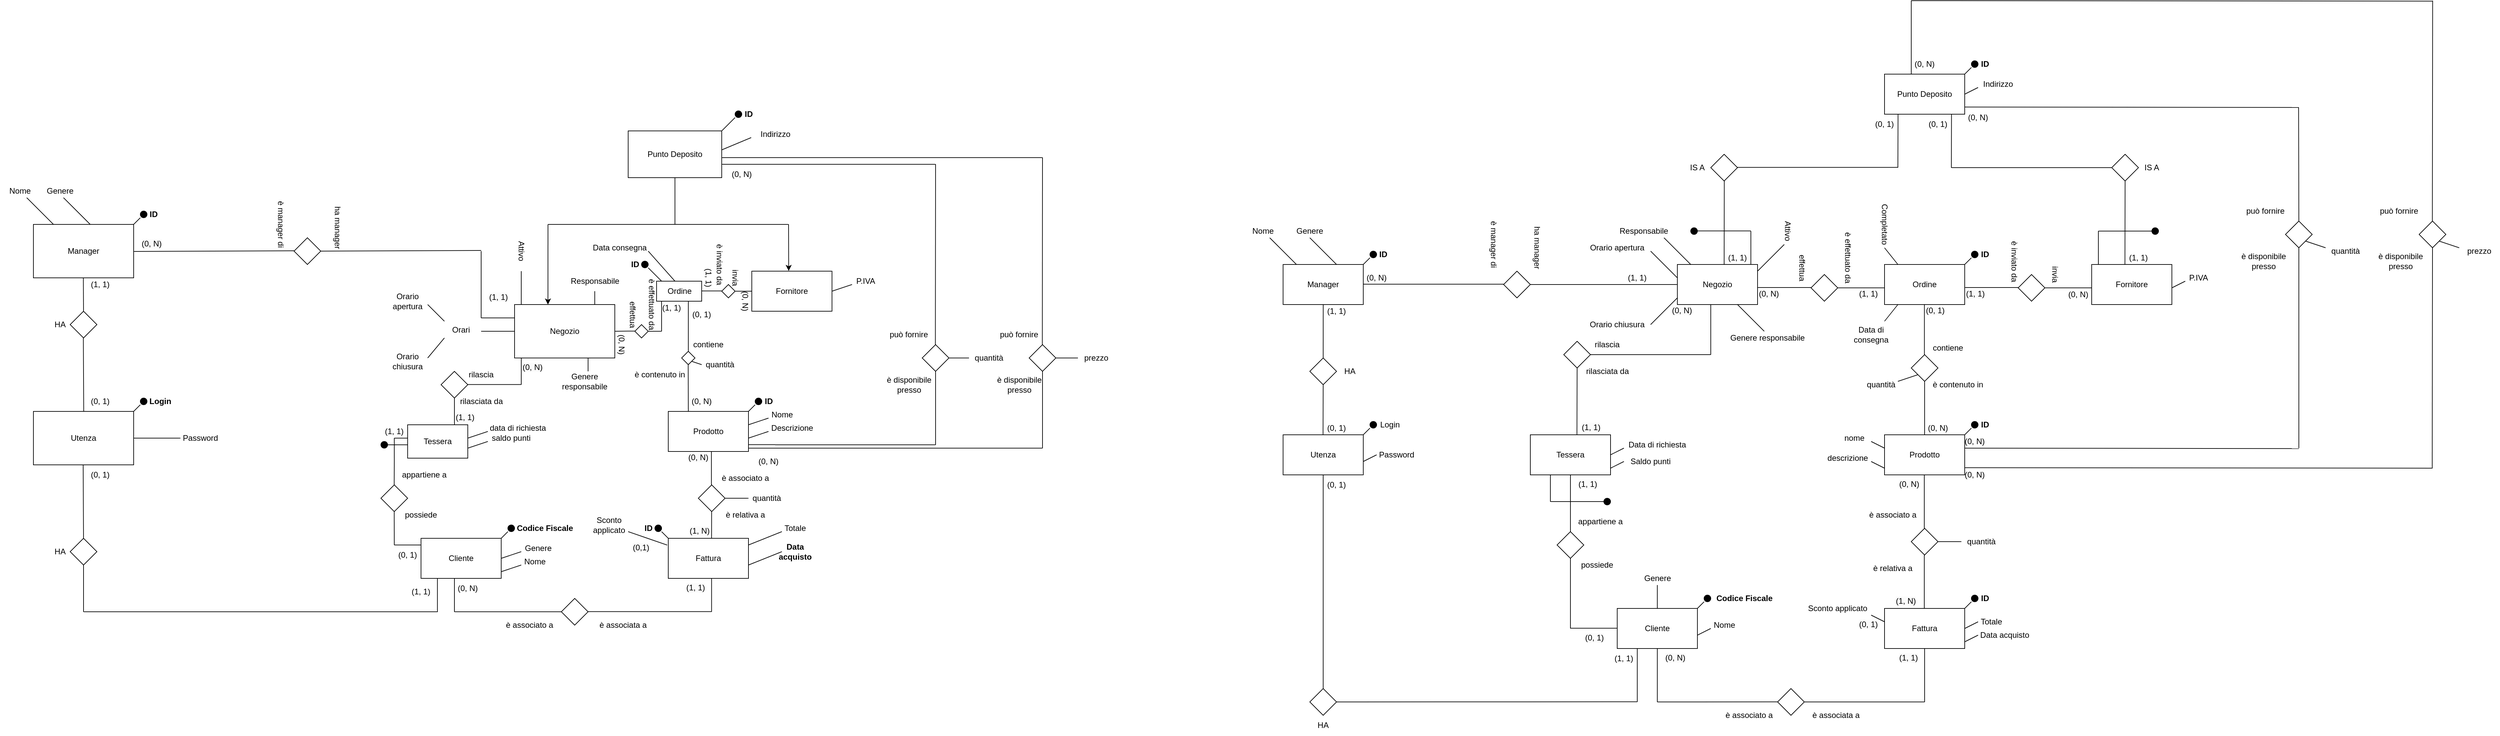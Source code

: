 <mxfile version="27.0.9">
  <diagram id="R2lEEEUBdFMjLlhIrx00" name="Page-1">
    <mxGraphModel dx="2745" dy="2300" grid="1" gridSize="10" guides="1" tooltips="1" connect="1" arrows="1" fold="1" page="1" pageScale="1" pageWidth="850" pageHeight="1100" math="0" shadow="0" extFonts="Permanent Marker^https://fonts.googleapis.com/css?family=Permanent+Marker">
      <root>
        <mxCell id="0" />
        <mxCell id="1" parent="0" />
        <mxCell id="oZavl7u65jXDSUfrgbbG-7" value="" style="ellipse;whiteSpace=wrap;html=1;aspect=fixed;" parent="1" vertex="1">
          <mxGeometry as="geometry" />
        </mxCell>
        <mxCell id="oZavl7u65jXDSUfrgbbG-11" value="Responsabile" style="text;html=1;align=center;verticalAlign=middle;resizable=0;points=[];autosize=1;strokeColor=none;fillColor=none;" parent="1" vertex="1">
          <mxGeometry x="280" y="30" width="100" height="30" as="geometry" />
        </mxCell>
        <mxCell id="oZavl7u65jXDSUfrgbbG-15" value="" style="endArrow=none;html=1;rounded=0;entryX=0;entryY=0.5;entryDx=0;entryDy=0;" parent="1" edge="1">
          <mxGeometry width="50" height="50" relative="1" as="geometry">
            <mxPoint x="160" y="120" as="sourcePoint" />
            <mxPoint x="210" y="120" as="targetPoint" />
          </mxGeometry>
        </mxCell>
        <mxCell id="oZavl7u65jXDSUfrgbbG-16" value="Orari" style="text;html=1;align=center;verticalAlign=middle;whiteSpace=wrap;rounded=0;" parent="1" vertex="1">
          <mxGeometry x="105" y="105" width="50" height="25" as="geometry" />
        </mxCell>
        <mxCell id="oZavl7u65jXDSUfrgbbG-18" value="" style="endArrow=none;html=1;rounded=0;entryX=0;entryY=0;entryDx=0;entryDy=0;" parent="1" target="oZavl7u65jXDSUfrgbbG-16" edge="1">
          <mxGeometry width="50" height="50" relative="1" as="geometry">
            <mxPoint x="80" y="80" as="sourcePoint" />
            <mxPoint x="130" y="160" as="targetPoint" />
          </mxGeometry>
        </mxCell>
        <mxCell id="oZavl7u65jXDSUfrgbbG-19" value="" style="endArrow=none;html=1;rounded=0;entryX=0;entryY=1;entryDx=0;entryDy=0;" parent="1" target="oZavl7u65jXDSUfrgbbG-16" edge="1">
          <mxGeometry width="50" height="50" relative="1" as="geometry">
            <mxPoint x="80" y="160" as="sourcePoint" />
            <mxPoint x="170" y="120" as="targetPoint" />
          </mxGeometry>
        </mxCell>
        <mxCell id="oZavl7u65jXDSUfrgbbG-20" value="Orario apertura" style="text;html=1;align=center;verticalAlign=middle;whiteSpace=wrap;rounded=0;" parent="1" vertex="1">
          <mxGeometry x="20" y="60" width="60" height="30" as="geometry" />
        </mxCell>
        <mxCell id="oZavl7u65jXDSUfrgbbG-21" value="Orario chiusura" style="text;html=1;align=center;verticalAlign=middle;whiteSpace=wrap;rounded=0;" parent="1" vertex="1">
          <mxGeometry x="20" y="150" width="60" height="30" as="geometry" />
        </mxCell>
        <mxCell id="oZavl7u65jXDSUfrgbbG-22" value="Prodotto" style="rounded=0;whiteSpace=wrap;html=1;" parent="1" vertex="1">
          <mxGeometry x="440" y="240" width="120" height="60" as="geometry" />
        </mxCell>
        <mxCell id="oZavl7u65jXDSUfrgbbG-26" value="" style="endArrow=none;html=1;rounded=0;entryX=1;entryY=0;entryDx=0;entryDy=0;" parent="1" target="oZavl7u65jXDSUfrgbbG-22" edge="1">
          <mxGeometry width="50" height="50" relative="1" as="geometry">
            <mxPoint x="570" y="230" as="sourcePoint" />
            <mxPoint x="490" y="230" as="targetPoint" />
          </mxGeometry>
        </mxCell>
        <mxCell id="oZavl7u65jXDSUfrgbbG-27" value="" style="ellipse;whiteSpace=wrap;html=1;aspect=fixed;fillColor=#030000;" parent="1" vertex="1">
          <mxGeometry x="570" y="220" width="10" height="10" as="geometry" />
        </mxCell>
        <mxCell id="oZavl7u65jXDSUfrgbbG-28" value="&lt;span&gt;ID&lt;/span&gt;" style="text;html=1;align=center;verticalAlign=middle;resizable=0;points=[];autosize=1;strokeColor=none;fillColor=none;fontStyle=1" parent="1" vertex="1">
          <mxGeometry x="570" y="210" width="40" height="30" as="geometry" />
        </mxCell>
        <mxCell id="oZavl7u65jXDSUfrgbbG-29" value="" style="endArrow=none;html=1;rounded=0;" parent="1" edge="1">
          <mxGeometry width="50" height="50" relative="1" as="geometry">
            <mxPoint x="590" y="250" as="sourcePoint" />
            <mxPoint x="560" y="260" as="targetPoint" />
          </mxGeometry>
        </mxCell>
        <mxCell id="oZavl7u65jXDSUfrgbbG-30" value="Nome" style="text;html=1;align=center;verticalAlign=middle;resizable=0;points=[];autosize=1;strokeColor=none;fillColor=none;" parent="1" vertex="1">
          <mxGeometry x="580" y="230" width="60" height="30" as="geometry" />
        </mxCell>
        <mxCell id="oZavl7u65jXDSUfrgbbG-31" value="" style="endArrow=none;html=1;rounded=0;" parent="1" edge="1">
          <mxGeometry width="50" height="50" relative="1" as="geometry">
            <mxPoint x="560" y="280" as="sourcePoint" />
            <mxPoint x="590" y="270" as="targetPoint" />
          </mxGeometry>
        </mxCell>
        <mxCell id="oZavl7u65jXDSUfrgbbG-32" value="Descrizione" style="text;html=1;align=center;verticalAlign=middle;resizable=0;points=[];autosize=1;strokeColor=none;fillColor=none;" parent="1" vertex="1">
          <mxGeometry x="580" y="250" width="90" height="30" as="geometry" />
        </mxCell>
        <mxCell id="oZavl7u65jXDSUfrgbbG-46" value="Negozio" style="rounded=0;whiteSpace=wrap;html=1;snapToPoint=1;" parent="1" vertex="1">
          <mxGeometry x="210" y="80" width="150" height="80" as="geometry" />
        </mxCell>
        <mxCell id="oZavl7u65jXDSUfrgbbG-59" value="Cliente" style="rounded=0;whiteSpace=wrap;html=1;" parent="1" vertex="1">
          <mxGeometry x="70" y="430" width="120" height="60" as="geometry" />
        </mxCell>
        <mxCell id="oZavl7u65jXDSUfrgbbG-60" value="" style="endArrow=none;html=1;rounded=0;elbow=vertical;entryX=1;entryY=0;entryDx=0;entryDy=0;" parent="1" target="oZavl7u65jXDSUfrgbbG-59" edge="1">
          <mxGeometry width="50" height="50" relative="1" as="geometry">
            <mxPoint x="200" y="420" as="sourcePoint" />
            <mxPoint x="220" y="380" as="targetPoint" />
          </mxGeometry>
        </mxCell>
        <mxCell id="oZavl7u65jXDSUfrgbbG-61" value="" style="ellipse;whiteSpace=wrap;html=1;aspect=fixed;fillColor=#000000;" parent="1" vertex="1">
          <mxGeometry x="200" y="410" width="10" height="10" as="geometry" />
        </mxCell>
        <mxCell id="oZavl7u65jXDSUfrgbbG-62" value="Codice Fiscale" style="text;html=1;align=center;verticalAlign=middle;resizable=0;points=[];autosize=1;strokeColor=none;fillColor=none;fontStyle=1" parent="1" vertex="1">
          <mxGeometry x="205" y="400" width="100" height="30" as="geometry" />
        </mxCell>
        <mxCell id="oZavl7u65jXDSUfrgbbG-65" value="Nome" style="text;html=1;align=center;verticalAlign=middle;resizable=0;points=[];autosize=1;strokeColor=none;fillColor=none;" parent="1" vertex="1">
          <mxGeometry x="210" y="450" width="60" height="30" as="geometry" />
        </mxCell>
        <mxCell id="oZavl7u65jXDSUfrgbbG-66" value="Tessera" style="rounded=0;whiteSpace=wrap;html=1;" parent="1" vertex="1">
          <mxGeometry x="50" y="260" width="90" height="50" as="geometry" />
        </mxCell>
        <mxCell id="oZavl7u65jXDSUfrgbbG-67" value="" style="rhombus;whiteSpace=wrap;html=1;" parent="1" vertex="1">
          <mxGeometry x="100" y="180" width="40" height="40" as="geometry" />
        </mxCell>
        <mxCell id="oZavl7u65jXDSUfrgbbG-68" value="" style="endArrow=none;html=1;rounded=0;elbow=vertical;entryX=0.5;entryY=1;entryDx=0;entryDy=0;" parent="1" target="oZavl7u65jXDSUfrgbbG-67" edge="1">
          <mxGeometry width="50" height="50" relative="1" as="geometry">
            <mxPoint x="120" y="250" as="sourcePoint" />
            <mxPoint x="140" y="220" as="targetPoint" />
            <Array as="points">
              <mxPoint x="120" y="260" />
            </Array>
          </mxGeometry>
        </mxCell>
        <mxCell id="oZavl7u65jXDSUfrgbbG-69" value="" style="endArrow=none;html=1;rounded=0;elbow=vertical;" parent="1" edge="1">
          <mxGeometry width="50" height="50" relative="1" as="geometry">
            <mxPoint x="220" y="199.77" as="sourcePoint" />
            <mxPoint x="140" y="199.77" as="targetPoint" />
          </mxGeometry>
        </mxCell>
        <mxCell id="oZavl7u65jXDSUfrgbbG-73" value="" style="endArrow=none;html=1;rounded=0;elbow=vertical;entryX=0.067;entryY=1;entryDx=0;entryDy=0;entryPerimeter=0;" parent="1" target="oZavl7u65jXDSUfrgbbG-46" edge="1">
          <mxGeometry width="50" height="50" relative="1" as="geometry">
            <mxPoint x="220" y="200" as="sourcePoint" />
            <mxPoint x="220" y="190" as="targetPoint" />
          </mxGeometry>
        </mxCell>
        <mxCell id="oZavl7u65jXDSUfrgbbG-74" value="rilascia" style="text;html=1;align=center;verticalAlign=middle;whiteSpace=wrap;rounded=0;" parent="1" vertex="1">
          <mxGeometry x="130" y="170" width="60" height="30" as="geometry" />
        </mxCell>
        <mxCell id="oZavl7u65jXDSUfrgbbG-75" value="rilasciata da" style="text;html=1;align=center;verticalAlign=middle;resizable=0;points=[];autosize=1;strokeColor=none;fillColor=none;" parent="1" vertex="1">
          <mxGeometry x="115" y="210" width="90" height="30" as="geometry" />
        </mxCell>
        <mxCell id="oZavl7u65jXDSUfrgbbG-76" value="&lt;span style=&quot;color: rgb(0, 0, 0); font-family: Helvetica; font-size: 12px; font-style: normal; font-variant-ligatures: normal; font-variant-caps: normal; font-weight: 400; letter-spacing: normal; orphans: 2; text-align: center; text-indent: 0px; text-transform: none; widows: 2; word-spacing: 0px; -webkit-text-stroke-width: 0px; white-space: normal; background-color: rgb(251, 251, 251); text-decoration-thickness: initial; text-decoration-style: initial; text-decoration-color: initial; display: inline !important; float: none;&quot;&gt;(0, N)&lt;/span&gt;" style="text;whiteSpace=wrap;html=1;" parent="1" vertex="1">
          <mxGeometry x="220" y="160" width="60" height="40" as="geometry" />
        </mxCell>
        <mxCell id="oZavl7u65jXDSUfrgbbG-77" value="&lt;span style=&quot;color: rgb(0, 0, 0); font-family: Helvetica; font-size: 12px; font-style: normal; font-variant-ligatures: normal; font-variant-caps: normal; font-weight: 400; letter-spacing: normal; orphans: 2; text-align: center; text-indent: 0px; text-transform: none; widows: 2; word-spacing: 0px; -webkit-text-stroke-width: 0px; white-space: normal; background-color: rgb(251, 251, 251); text-decoration-thickness: initial; text-decoration-style: initial; text-decoration-color: initial; display: inline !important; float: none;&quot;&gt;(1, 1)&lt;/span&gt;" style="text;whiteSpace=wrap;html=1;" parent="1" vertex="1">
          <mxGeometry x="120" y="235" width="60" height="40" as="geometry" />
        </mxCell>
        <mxCell id="oZavl7u65jXDSUfrgbbG-78" value="" style="rhombus;whiteSpace=wrap;html=1;" parent="1" vertex="1">
          <mxGeometry x="10" y="350" width="40" height="40" as="geometry" />
        </mxCell>
        <mxCell id="oZavl7u65jXDSUfrgbbG-80" value="" style="endArrow=none;html=1;rounded=0;elbow=vertical;" parent="1" edge="1">
          <mxGeometry width="50" height="50" relative="1" as="geometry">
            <mxPoint x="29.86" y="350" as="sourcePoint" />
            <mxPoint x="30.05" y="310" as="targetPoint" />
          </mxGeometry>
        </mxCell>
        <mxCell id="oZavl7u65jXDSUfrgbbG-82" value="" style="endArrow=none;html=1;rounded=0;elbow=vertical;" parent="1" edge="1">
          <mxGeometry width="50" height="50" relative="1" as="geometry">
            <mxPoint x="190" y="480" as="sourcePoint" />
            <mxPoint x="220" y="470" as="targetPoint" />
          </mxGeometry>
        </mxCell>
        <mxCell id="oZavl7u65jXDSUfrgbbG-83" value="" style="endArrow=none;html=1;rounded=0;elbow=vertical;" parent="1" edge="1">
          <mxGeometry width="50" height="50" relative="1" as="geometry">
            <mxPoint x="30" y="440" as="sourcePoint" />
            <mxPoint x="29.89" y="390" as="targetPoint" />
          </mxGeometry>
        </mxCell>
        <mxCell id="oZavl7u65jXDSUfrgbbG-84" value="possiede" style="text;html=1;align=center;verticalAlign=middle;whiteSpace=wrap;rounded=0;" parent="1" vertex="1">
          <mxGeometry x="40" y="380" width="60" height="30" as="geometry" />
        </mxCell>
        <mxCell id="oZavl7u65jXDSUfrgbbG-85" value="appartiene a" style="text;html=1;align=center;verticalAlign=middle;whiteSpace=wrap;rounded=0;" parent="1" vertex="1">
          <mxGeometry x="40" y="320" width="70" height="30" as="geometry" />
        </mxCell>
        <mxCell id="oZavl7u65jXDSUfrgbbG-86" value="(0, 1)" style="text;html=1;align=center;verticalAlign=middle;whiteSpace=wrap;rounded=0;" parent="1" vertex="1">
          <mxGeometry x="20" y="440" width="60" height="30" as="geometry" />
        </mxCell>
        <mxCell id="oZavl7u65jXDSUfrgbbG-87" value="(1, 1)" style="text;html=1;align=center;verticalAlign=middle;whiteSpace=wrap;rounded=0;" parent="1" vertex="1">
          <mxGeometry y="255" width="60" height="30" as="geometry" />
        </mxCell>
        <mxCell id="oZavl7u65jXDSUfrgbbG-89" value="" style="endArrow=none;html=1;rounded=0;elbow=vertical;" parent="1" edge="1">
          <mxGeometry width="50" height="50" relative="1" as="geometry">
            <mxPoint x="30" y="280" as="sourcePoint" />
            <mxPoint x="50" y="280" as="targetPoint" />
          </mxGeometry>
        </mxCell>
        <mxCell id="oZavl7u65jXDSUfrgbbG-90" value="" style="endArrow=none;html=1;rounded=0;elbow=vertical;" parent="1" edge="1">
          <mxGeometry width="50" height="50" relative="1" as="geometry">
            <mxPoint x="30" y="280" as="sourcePoint" />
            <mxPoint x="30" y="310" as="targetPoint" />
          </mxGeometry>
        </mxCell>
        <mxCell id="oZavl7u65jXDSUfrgbbG-91" value="" style="endArrow=none;html=1;rounded=0;elbow=vertical;" parent="1" edge="1">
          <mxGeometry width="50" height="50" relative="1" as="geometry">
            <mxPoint x="30" y="440" as="sourcePoint" />
            <mxPoint x="70" y="440" as="targetPoint" />
          </mxGeometry>
        </mxCell>
        <mxCell id="oZavl7u65jXDSUfrgbbG-92" value="" style="endArrow=none;html=1;rounded=0;elbow=vertical;" parent="1" edge="1">
          <mxGeometry width="50" height="50" relative="1" as="geometry">
            <mxPoint x="20" y="290" as="sourcePoint" />
            <mxPoint x="50" y="290" as="targetPoint" />
            <Array as="points" />
          </mxGeometry>
        </mxCell>
        <mxCell id="oZavl7u65jXDSUfrgbbG-93" value="" style="ellipse;whiteSpace=wrap;html=1;aspect=fixed;fillColor=#000000;" parent="1" vertex="1">
          <mxGeometry x="10" y="285" width="10" height="10" as="geometry" />
        </mxCell>
        <mxCell id="oZavl7u65jXDSUfrgbbG-94" value="" style="endArrow=none;html=1;rounded=0;elbow=vertical;" parent="1" edge="1">
          <mxGeometry width="50" height="50" relative="1" as="geometry">
            <mxPoint x="140" y="280" as="sourcePoint" />
            <mxPoint x="170" y="270" as="targetPoint" />
          </mxGeometry>
        </mxCell>
        <mxCell id="oZavl7u65jXDSUfrgbbG-95" value="data di richiesta" style="text;html=1;align=center;verticalAlign=middle;whiteSpace=wrap;rounded=0;" parent="1" vertex="1">
          <mxGeometry x="170" y="250" width="90" height="30" as="geometry" />
        </mxCell>
        <mxCell id="oZavl7u65jXDSUfrgbbG-96" value="" style="endArrow=none;html=1;rounded=0;elbow=vertical;" parent="1" edge="1">
          <mxGeometry width="50" height="50" relative="1" as="geometry">
            <mxPoint x="140" y="295" as="sourcePoint" />
            <mxPoint x="170" y="285" as="targetPoint" />
          </mxGeometry>
        </mxCell>
        <mxCell id="oZavl7u65jXDSUfrgbbG-97" value="saldo punti" style="text;html=1;align=center;verticalAlign=middle;whiteSpace=wrap;rounded=0;" parent="1" vertex="1">
          <mxGeometry x="160" y="265" width="90" height="30" as="geometry" />
        </mxCell>
        <mxCell id="9qisJqf6CXYM0_tI4CNQ-1" value="Fornitore" style="rounded=0;whiteSpace=wrap;html=1;" parent="1" vertex="1">
          <mxGeometry x="565" y="30" width="120" height="60" as="geometry" />
        </mxCell>
        <mxCell id="9qisJqf6CXYM0_tI4CNQ-7" value="è disponibile presso" style="text;html=1;align=center;verticalAlign=middle;whiteSpace=wrap;rounded=0;" parent="1" vertex="1">
          <mxGeometry x="757.5" y="185" width="85" height="30" as="geometry" />
        </mxCell>
        <mxCell id="9qisJqf6CXYM0_tI4CNQ-8" value="può fornire" style="text;html=1;align=center;verticalAlign=middle;whiteSpace=wrap;rounded=0;" parent="1" vertex="1">
          <mxGeometry x="770" y="110" width="60" height="30" as="geometry" />
        </mxCell>
        <mxCell id="9qisJqf6CXYM0_tI4CNQ-13" value="prezzo" style="text;html=1;align=center;verticalAlign=middle;resizable=0;points=[];autosize=1;strokeColor=none;fillColor=none;" parent="1" vertex="1">
          <mxGeometry x="1050" y="145" width="60" height="30" as="geometry" />
        </mxCell>
        <mxCell id="9qisJqf6CXYM0_tI4CNQ-15" value="quantità" style="text;html=1;align=center;verticalAlign=middle;whiteSpace=wrap;rounded=0;" parent="1" vertex="1">
          <mxGeometry x="890" y="145" width="60" height="30" as="geometry" />
        </mxCell>
        <mxCell id="9qisJqf6CXYM0_tI4CNQ-23" value="Indirizzo" style="text;html=1;align=center;verticalAlign=middle;resizable=0;points=[];autosize=1;strokeColor=none;fillColor=none;" parent="1" vertex="1">
          <mxGeometry x="565" y="-190" width="70" height="30" as="geometry" />
        </mxCell>
        <mxCell id="9qisJqf6CXYM0_tI4CNQ-24" value="Punto Deposito" style="rounded=0;whiteSpace=wrap;html=1;" parent="1" vertex="1">
          <mxGeometry x="380" y="-180" width="140" height="70" as="geometry" />
        </mxCell>
        <mxCell id="9qisJqf6CXYM0_tI4CNQ-25" value="" style="endArrow=none;html=1;rounded=0;" parent="1" edge="1">
          <mxGeometry width="50" height="50" relative="1" as="geometry">
            <mxPoint x="520" y="-180" as="sourcePoint" />
            <mxPoint x="540" y="-200" as="targetPoint" />
          </mxGeometry>
        </mxCell>
        <mxCell id="9qisJqf6CXYM0_tI4CNQ-26" value="" style="ellipse;whiteSpace=wrap;html=1;aspect=fixed;fillColor=#000000;" parent="1" vertex="1">
          <mxGeometry x="540" y="-210" width="10" height="10" as="geometry" />
        </mxCell>
        <mxCell id="9qisJqf6CXYM0_tI4CNQ-29" value="" style="endArrow=none;html=1;rounded=0;" parent="1" edge="1">
          <mxGeometry width="50" height="50" relative="1" as="geometry">
            <mxPoint x="450" y="-40" as="sourcePoint" />
            <mxPoint x="450" y="-110" as="targetPoint" />
          </mxGeometry>
        </mxCell>
        <mxCell id="9qisJqf6CXYM0_tI4CNQ-30" value="" style="endArrow=none;html=1;rounded=0;" parent="1" edge="1">
          <mxGeometry width="50" height="50" relative="1" as="geometry">
            <mxPoint x="260" y="-40" as="sourcePoint" />
            <mxPoint x="620" y="-40" as="targetPoint" />
          </mxGeometry>
        </mxCell>
        <mxCell id="9qisJqf6CXYM0_tI4CNQ-32" value="" style="endArrow=classic;html=1;rounded=0;entryX=0.333;entryY=0;entryDx=0;entryDy=0;entryPerimeter=0;" parent="1" target="oZavl7u65jXDSUfrgbbG-46" edge="1">
          <mxGeometry width="50" height="50" relative="1" as="geometry">
            <mxPoint x="260" y="-40" as="sourcePoint" />
            <mxPoint x="470" y="-60" as="targetPoint" />
          </mxGeometry>
        </mxCell>
        <mxCell id="9qisJqf6CXYM0_tI4CNQ-33" value="" style="endArrow=classic;html=1;rounded=0;entryX=0.46;entryY=-0.006;entryDx=0;entryDy=0;entryPerimeter=0;" parent="1" target="9qisJqf6CXYM0_tI4CNQ-1" edge="1">
          <mxGeometry width="50" height="50" relative="1" as="geometry">
            <mxPoint x="620" y="-40" as="sourcePoint" />
            <mxPoint x="640" y="-10" as="targetPoint" />
          </mxGeometry>
        </mxCell>
        <mxCell id="9qisJqf6CXYM0_tI4CNQ-34" value="" style="endArrow=none;html=1;rounded=0;entryX=0.999;entryY=0.407;entryDx=0;entryDy=0;entryPerimeter=0;exitX=-0.013;exitY=0.667;exitDx=0;exitDy=0;exitPerimeter=0;" parent="1" source="9qisJqf6CXYM0_tI4CNQ-23" target="9qisJqf6CXYM0_tI4CNQ-24" edge="1">
          <mxGeometry width="50" height="50" relative="1" as="geometry">
            <mxPoint x="500" y="40" as="sourcePoint" />
            <mxPoint x="550" y="-10" as="targetPoint" />
          </mxGeometry>
        </mxCell>
        <mxCell id="jTJZyVXGOSGdadM1OaJc-1" value="" style="endArrow=none;html=1;rounded=0;exitX=1;exitY=0.5;exitDx=0;exitDy=0;" parent="1" edge="1">
          <mxGeometry width="50" height="50" relative="1" as="geometry">
            <mxPoint x="685" y="60" as="sourcePoint" />
            <mxPoint x="715" y="50" as="targetPoint" />
          </mxGeometry>
        </mxCell>
        <mxCell id="jTJZyVXGOSGdadM1OaJc-2" value="P.IVA" style="text;html=1;align=center;verticalAlign=middle;resizable=0;points=[];autosize=1;strokeColor=none;fillColor=none;" parent="1" vertex="1">
          <mxGeometry x="710" y="30" width="50" height="30" as="geometry" />
        </mxCell>
        <mxCell id="mbd7B6UDu0PyMPiPhFEF-5" value="" style="endArrow=none;html=1;rounded=0;" parent="1" edge="1">
          <mxGeometry width="50" height="50" relative="1" as="geometry">
            <mxPoint x="1020" y="160" as="sourcePoint" />
            <mxPoint x="1053" y="160" as="targetPoint" />
          </mxGeometry>
        </mxCell>
        <mxCell id="mbd7B6UDu0PyMPiPhFEF-13" value="" style="endArrow=none;html=1;rounded=0;" parent="1" edge="1">
          <mxGeometry width="50" height="50" relative="1" as="geometry">
            <mxPoint x="600" y="290" as="sourcePoint" />
            <mxPoint x="680" y="290" as="targetPoint" />
          </mxGeometry>
        </mxCell>
        <mxCell id="mbd7B6UDu0PyMPiPhFEF-14" value="" style="endArrow=none;html=1;rounded=0;" parent="1" edge="1">
          <mxGeometry width="50" height="50" relative="1" as="geometry">
            <mxPoint x="560" y="289.8" as="sourcePoint" />
            <mxPoint x="600" y="289.8" as="targetPoint" />
          </mxGeometry>
        </mxCell>
        <mxCell id="mbd7B6UDu0PyMPiPhFEF-16" value="(0, N)" style="text;html=1;align=center;verticalAlign=middle;whiteSpace=wrap;rounded=0;" parent="1" vertex="1">
          <mxGeometry x="560" y="300" width="60" height="30" as="geometry" />
        </mxCell>
        <mxCell id="mbd7B6UDu0PyMPiPhFEF-17" value="" style="endArrow=none;html=1;rounded=0;" parent="1" edge="1">
          <mxGeometry width="50" height="50" relative="1" as="geometry">
            <mxPoint x="330" y="80" as="sourcePoint" />
            <mxPoint x="330" y="60" as="targetPoint" />
          </mxGeometry>
        </mxCell>
        <mxCell id="mbd7B6UDu0PyMPiPhFEF-18" value="Ordine" style="rounded=0;whiteSpace=wrap;html=1;" parent="1" vertex="1">
          <mxGeometry x="422.5" y="45" width="67.5" height="30" as="geometry" />
        </mxCell>
        <mxCell id="mbd7B6UDu0PyMPiPhFEF-19" value="" style="rhombus;whiteSpace=wrap;html=1;" parent="1" vertex="1">
          <mxGeometry x="520" y="50" width="20" height="20" as="geometry" />
        </mxCell>
        <mxCell id="mbd7B6UDu0PyMPiPhFEF-20" value="" style="rhombus;whiteSpace=wrap;html=1;" parent="1" vertex="1">
          <mxGeometry x="390" y="110" width="20" height="20" as="geometry" />
        </mxCell>
        <mxCell id="mbd7B6UDu0PyMPiPhFEF-21" value="" style="rhombus;whiteSpace=wrap;html=1;" parent="1" vertex="1">
          <mxGeometry x="460" y="150" width="20" height="20" as="geometry" />
        </mxCell>
        <mxCell id="mbd7B6UDu0PyMPiPhFEF-23" value="" style="endArrow=none;html=1;rounded=0;entryX=0;entryY=0.5;entryDx=0;entryDy=0;" parent="1" target="9qisJqf6CXYM0_tI4CNQ-1" edge="1">
          <mxGeometry width="50" height="50" relative="1" as="geometry">
            <mxPoint x="540" y="60" as="sourcePoint" />
            <mxPoint x="560" y="60" as="targetPoint" />
          </mxGeometry>
        </mxCell>
        <mxCell id="mbd7B6UDu0PyMPiPhFEF-24" value="" style="endArrow=none;html=1;rounded=0;exitX=0.5;exitY=0;exitDx=0;exitDy=0;" parent="1" source="mbd7B6UDu0PyMPiPhFEF-21" edge="1">
          <mxGeometry width="50" height="50" relative="1" as="geometry">
            <mxPoint x="470" y="105" as="sourcePoint" />
            <mxPoint x="470" y="75" as="targetPoint" />
          </mxGeometry>
        </mxCell>
        <mxCell id="mbd7B6UDu0PyMPiPhFEF-26" value="" style="endArrow=none;html=1;rounded=0;exitX=0;exitY=1;exitDx=0;exitDy=0;" parent="1" edge="1">
          <mxGeometry width="50" height="50" relative="1" as="geometry">
            <mxPoint x="470" y="240" as="sourcePoint" />
            <mxPoint x="469.81" y="170" as="targetPoint" />
          </mxGeometry>
        </mxCell>
        <mxCell id="mbd7B6UDu0PyMPiPhFEF-27" value="" style="endArrow=none;html=1;rounded=0;" parent="1" edge="1">
          <mxGeometry width="50" height="50" relative="1" as="geometry">
            <mxPoint x="430" y="120" as="sourcePoint" />
            <mxPoint x="430" y="75" as="targetPoint" />
          </mxGeometry>
        </mxCell>
        <mxCell id="mbd7B6UDu0PyMPiPhFEF-28" value="" style="endArrow=none;html=1;rounded=0;" parent="1" edge="1">
          <mxGeometry width="50" height="50" relative="1" as="geometry">
            <mxPoint x="430" y="120" as="sourcePoint" />
            <mxPoint x="410" y="120" as="targetPoint" />
          </mxGeometry>
        </mxCell>
        <mxCell id="mbd7B6UDu0PyMPiPhFEF-29" value="" style="endArrow=none;html=1;rounded=0;entryX=1;entryY=0.5;entryDx=0;entryDy=0;" parent="1" target="oZavl7u65jXDSUfrgbbG-46" edge="1">
          <mxGeometry width="50" height="50" relative="1" as="geometry">
            <mxPoint x="390" y="119.8" as="sourcePoint" />
            <mxPoint x="370" y="119.8" as="targetPoint" />
            <Array as="points">
              <mxPoint x="380" y="119.8" />
            </Array>
          </mxGeometry>
        </mxCell>
        <mxCell id="mbd7B6UDu0PyMPiPhFEF-30" value="(0, 1)" style="text;html=1;align=center;verticalAlign=middle;whiteSpace=wrap;rounded=0;" parent="1" vertex="1">
          <mxGeometry x="460" y="80" width="60" height="30" as="geometry" />
        </mxCell>
        <mxCell id="mbd7B6UDu0PyMPiPhFEF-31" value="cont&lt;span style=&quot;color: rgba(0, 0, 0, 0); font-family: monospace; font-size: 0px; text-align: start; text-wrap-mode: nowrap;&quot;&gt;%3CmxGraphModel%3E%3Croot%3E%3CmxCell%20id%3D%220%22%2F%3E%3CmxCell%20id%3D%221%22%20parent%3D%220%22%2F%3E%3CmxCell%20id%3D%222%22%20value%3D%22fornisce%22%20style%3D%22text%3Bhtml%3D1%3Balign%3Dcenter%3BverticalAlign%3Dmiddle%3BwhiteSpace%3Dwrap%3Brounded%3D0%3B%22%20vertex%3D%221%22%20parent%3D%221%22%3E%3CmxGeometry%20x%3D%22565%22%20y%3D%22110%22%20width%3D%2260%22%20height%3D%2230%22%20as%3D%22geometry%22%2F%3E%3C%2FmxCell%3E%3C%2Froot%3E%3C%2FmxGraphModel%3E&lt;/span&gt;iene" style="text;html=1;align=center;verticalAlign=middle;whiteSpace=wrap;rounded=0;" parent="1" vertex="1">
          <mxGeometry x="475" y="130" width="50" height="20" as="geometry" />
        </mxCell>
        <mxCell id="mbd7B6UDu0PyMPiPhFEF-32" value="è contenuto in" style="text;html=1;align=center;verticalAlign=middle;whiteSpace=wrap;rounded=0;" parent="1" vertex="1">
          <mxGeometry x="385" y="175" width="85" height="20" as="geometry" />
        </mxCell>
        <mxCell id="mbd7B6UDu0PyMPiPhFEF-33" value="(0, N)" style="text;html=1;align=center;verticalAlign=middle;whiteSpace=wrap;rounded=0;" parent="1" vertex="1">
          <mxGeometry x="460" y="210" width="60" height="30" as="geometry" />
        </mxCell>
        <mxCell id="mbd7B6UDu0PyMPiPhFEF-34" value="invia" style="text;html=1;align=center;verticalAlign=middle;whiteSpace=wrap;rounded=0;rotation=90;" parent="1" vertex="1">
          <mxGeometry x="515" y="30" width="50" height="20" as="geometry" />
        </mxCell>
        <mxCell id="mbd7B6UDu0PyMPiPhFEF-36" value="è inviato da" style="text;html=1;align=center;verticalAlign=middle;whiteSpace=wrap;rounded=0;rotation=90;" parent="1" vertex="1">
          <mxGeometry x="480" y="10" width="72.5" height="20" as="geometry" />
        </mxCell>
        <mxCell id="mbd7B6UDu0PyMPiPhFEF-38" value="effettua" style="text;html=1;align=center;verticalAlign=middle;whiteSpace=wrap;rounded=0;rotation=90;" parent="1" vertex="1">
          <mxGeometry x="350" y="85" width="72.5" height="20" as="geometry" />
        </mxCell>
        <mxCell id="mbd7B6UDu0PyMPiPhFEF-39" value="è effettuato da" style="text;html=1;align=center;verticalAlign=middle;whiteSpace=wrap;rounded=0;rotation=90;" parent="1" vertex="1">
          <mxGeometry x="370" y="70" width="90" height="20" as="geometry" />
        </mxCell>
        <mxCell id="mbd7B6UDu0PyMPiPhFEF-41" value="" style="endArrow=none;html=1;rounded=0;" parent="1" edge="1">
          <mxGeometry width="50" height="50" relative="1" as="geometry">
            <mxPoint x="490" y="59.63" as="sourcePoint" />
            <mxPoint x="520" y="59.63" as="targetPoint" />
          </mxGeometry>
        </mxCell>
        <mxCell id="mbd7B6UDu0PyMPiPhFEF-42" value="(1, 1)" style="text;html=1;align=center;verticalAlign=middle;whiteSpace=wrap;rounded=0;rotation=90;" parent="1" vertex="1">
          <mxGeometry x="470" y="25" width="60" height="30" as="geometry" />
        </mxCell>
        <mxCell id="mbd7B6UDu0PyMPiPhFEF-43" value="(0, N)" style="text;html=1;align=center;verticalAlign=middle;whiteSpace=wrap;rounded=0;rotation=90;" parent="1" vertex="1">
          <mxGeometry x="525" y="60" width="60" height="30" as="geometry" />
        </mxCell>
        <mxCell id="mbd7B6UDu0PyMPiPhFEF-44" value="(1, 1)" style="text;html=1;align=center;verticalAlign=middle;whiteSpace=wrap;rounded=0;rotation=0;" parent="1" vertex="1">
          <mxGeometry x="415" y="70" width="60" height="30" as="geometry" />
        </mxCell>
        <mxCell id="mbd7B6UDu0PyMPiPhFEF-45" value="(0, N)" style="text;html=1;align=center;verticalAlign=middle;whiteSpace=wrap;rounded=0;rotation=90;" parent="1" vertex="1">
          <mxGeometry x="340" y="125" width="60" height="30" as="geometry" />
        </mxCell>
        <mxCell id="mbd7B6UDu0PyMPiPhFEF-47" value="" style="endArrow=none;html=1;rounded=0;" parent="1" edge="1">
          <mxGeometry width="50" height="50" relative="1" as="geometry">
            <mxPoint x="430" y="45" as="sourcePoint" />
            <mxPoint x="410" y="25" as="targetPoint" />
            <Array as="points">
              <mxPoint x="420" y="35" />
            </Array>
          </mxGeometry>
        </mxCell>
        <mxCell id="mbd7B6UDu0PyMPiPhFEF-48" value="" style="ellipse;whiteSpace=wrap;html=1;aspect=fixed;direction=south;fillColor=#000000;" parent="1" vertex="1">
          <mxGeometry x="400" y="15" width="10" height="10" as="geometry" />
        </mxCell>
        <mxCell id="mbd7B6UDu0PyMPiPhFEF-55" value="" style="endArrow=none;html=1;rounded=0;" parent="1" edge="1">
          <mxGeometry width="50" height="50" relative="1" as="geometry">
            <mxPoint x="450" y="45" as="sourcePoint" />
            <mxPoint x="410" as="targetPoint" />
          </mxGeometry>
        </mxCell>
        <mxCell id="mbd7B6UDu0PyMPiPhFEF-57" value="Data consegna" style="text;html=1;align=center;verticalAlign=middle;whiteSpace=wrap;rounded=0;" parent="1" vertex="1">
          <mxGeometry x="325" y="-10" width="85" height="10" as="geometry" />
        </mxCell>
        <mxCell id="mbd7B6UDu0PyMPiPhFEF-60" value="quantità" style="text;html=1;align=center;verticalAlign=middle;whiteSpace=wrap;rounded=0;" parent="1" vertex="1">
          <mxGeometry x="495" y="155" width="45" height="30" as="geometry" />
        </mxCell>
        <mxCell id="mbd7B6UDu0PyMPiPhFEF-61" value="" style="endArrow=none;html=1;rounded=0;entryX=1;entryY=1;entryDx=0;entryDy=0;" parent="1" target="mbd7B6UDu0PyMPiPhFEF-21" edge="1">
          <mxGeometry width="50" height="50" relative="1" as="geometry">
            <mxPoint x="490" y="170" as="sourcePoint" />
            <mxPoint x="570" y="130" as="targetPoint" />
          </mxGeometry>
        </mxCell>
        <mxCell id="mbd7B6UDu0PyMPiPhFEF-62" value="Fattura" style="rounded=0;whiteSpace=wrap;html=1;" parent="1" vertex="1">
          <mxGeometry x="440" y="430" width="120" height="60" as="geometry" />
        </mxCell>
        <mxCell id="mbd7B6UDu0PyMPiPhFEF-63" value="" style="endArrow=none;html=1;rounded=0;" parent="1" edge="1">
          <mxGeometry width="50" height="50" relative="1" as="geometry">
            <mxPoint x="120" y="540" as="sourcePoint" />
            <mxPoint x="120" y="490" as="targetPoint" />
          </mxGeometry>
        </mxCell>
        <mxCell id="mbd7B6UDu0PyMPiPhFEF-64" value="" style="endArrow=none;html=1;rounded=0;" parent="1" edge="1">
          <mxGeometry width="50" height="50" relative="1" as="geometry">
            <mxPoint x="120" y="540" as="sourcePoint" />
            <mxPoint x="280" y="540" as="targetPoint" />
          </mxGeometry>
        </mxCell>
        <mxCell id="mbd7B6UDu0PyMPiPhFEF-65" value="" style="rhombus;whiteSpace=wrap;html=1;" parent="1" vertex="1">
          <mxGeometry x="280" y="520" width="40" height="40" as="geometry" />
        </mxCell>
        <mxCell id="mbd7B6UDu0PyMPiPhFEF-66" value="" style="endArrow=none;html=1;rounded=0;" parent="1" edge="1">
          <mxGeometry width="50" height="50" relative="1" as="geometry">
            <mxPoint x="320" y="539.8" as="sourcePoint" />
            <mxPoint x="505" y="539.8" as="targetPoint" />
          </mxGeometry>
        </mxCell>
        <mxCell id="mbd7B6UDu0PyMPiPhFEF-67" value="" style="endArrow=none;html=1;rounded=0;" parent="1" edge="1">
          <mxGeometry width="50" height="50" relative="1" as="geometry">
            <mxPoint x="504.8" y="540" as="sourcePoint" />
            <mxPoint x="504.8" y="490" as="targetPoint" />
          </mxGeometry>
        </mxCell>
        <mxCell id="mbd7B6UDu0PyMPiPhFEF-69" value="è associato a" style="text;html=1;align=center;verticalAlign=middle;whiteSpace=wrap;rounded=0;" parent="1" vertex="1">
          <mxGeometry x="190" y="550" width="85" height="20" as="geometry" />
        </mxCell>
        <mxCell id="mbd7B6UDu0PyMPiPhFEF-70" value="è associata a" style="text;html=1;align=center;verticalAlign=middle;whiteSpace=wrap;rounded=0;" parent="1" vertex="1">
          <mxGeometry x="330" y="550" width="85" height="20" as="geometry" />
        </mxCell>
        <mxCell id="mbd7B6UDu0PyMPiPhFEF-71" value="" style="rhombus;whiteSpace=wrap;html=1;" parent="1" vertex="1">
          <mxGeometry x="485" y="350" width="40" height="40" as="geometry" />
        </mxCell>
        <mxCell id="mbd7B6UDu0PyMPiPhFEF-72" value="" style="endArrow=none;html=1;rounded=0;" parent="1" edge="1">
          <mxGeometry width="50" height="50" relative="1" as="geometry">
            <mxPoint x="504.55" y="350" as="sourcePoint" />
            <mxPoint x="504.55" y="300" as="targetPoint" />
          </mxGeometry>
        </mxCell>
        <mxCell id="mbd7B6UDu0PyMPiPhFEF-73" value="" style="endArrow=none;html=1;rounded=0;" parent="1" edge="1">
          <mxGeometry width="50" height="50" relative="1" as="geometry">
            <mxPoint x="504.78" y="430" as="sourcePoint" />
            <mxPoint x="504.87" y="390" as="targetPoint" />
          </mxGeometry>
        </mxCell>
        <mxCell id="mbd7B6UDu0PyMPiPhFEF-74" value="(0, N)" style="text;html=1;align=center;verticalAlign=middle;whiteSpace=wrap;rounded=0;" parent="1" vertex="1">
          <mxGeometry x="110" y="490" width="60" height="30" as="geometry" />
        </mxCell>
        <mxCell id="mbd7B6UDu0PyMPiPhFEF-75" value="&lt;span style=&quot;color: rgb(0, 0, 0); font-family: Helvetica; font-size: 12px; font-style: normal; font-variant-ligatures: normal; font-variant-caps: normal; font-weight: 400; letter-spacing: normal; orphans: 2; text-align: center; text-indent: 0px; text-transform: none; widows: 2; word-spacing: 0px; -webkit-text-stroke-width: 0px; white-space: normal; background-color: rgb(251, 251, 251); text-decoration-thickness: initial; text-decoration-style: initial; text-decoration-color: initial; display: inline !important; float: none;&quot;&gt;(1, 1)&lt;/span&gt;" style="text;whiteSpace=wrap;html=1;" parent="1" vertex="1">
          <mxGeometry x="465" y="490" width="60" height="40" as="geometry" />
        </mxCell>
        <mxCell id="mbd7B6UDu0PyMPiPhFEF-76" value="è relativa a" style="text;html=1;align=center;verticalAlign=middle;whiteSpace=wrap;rounded=0;" parent="1" vertex="1">
          <mxGeometry x="512.5" y="385" width="85" height="20" as="geometry" />
        </mxCell>
        <mxCell id="mbd7B6UDu0PyMPiPhFEF-77" value="è associato a" style="text;html=1;align=center;verticalAlign=middle;whiteSpace=wrap;rounded=0;" parent="1" vertex="1">
          <mxGeometry x="512.5" y="330" width="85" height="20" as="geometry" />
        </mxCell>
        <mxCell id="mbd7B6UDu0PyMPiPhFEF-78" value="&lt;span style=&quot;color: rgb(0, 0, 0); font-family: Helvetica; font-size: 12px; font-style: normal; font-variant-ligatures: normal; font-variant-caps: normal; font-weight: 400; letter-spacing: normal; orphans: 2; text-align: center; text-indent: 0px; text-transform: none; widows: 2; word-spacing: 0px; -webkit-text-stroke-width: 0px; white-space: normal; background-color: rgb(251, 251, 251); text-decoration-thickness: initial; text-decoration-style: initial; text-decoration-color: initial; display: inline !important; float: none;&quot;&gt;(1, N)&lt;/span&gt;" style="text;whiteSpace=wrap;html=1;" parent="1" vertex="1">
          <mxGeometry x="470" y="405" width="40" height="30" as="geometry" />
        </mxCell>
        <mxCell id="mbd7B6UDu0PyMPiPhFEF-79" value="&lt;span style=&quot;color: rgb(0, 0, 0); font-family: Helvetica; font-size: 12px; font-style: normal; font-variant-ligatures: normal; font-variant-caps: normal; font-weight: 400; letter-spacing: normal; orphans: 2; text-align: center; text-indent: 0px; text-transform: none; widows: 2; word-spacing: 0px; -webkit-text-stroke-width: 0px; white-space: normal; background-color: rgb(251, 251, 251); text-decoration-thickness: initial; text-decoration-style: initial; text-decoration-color: initial; display: inline !important; float: none;&quot;&gt;(0, N)&lt;/span&gt;" style="text;whiteSpace=wrap;html=1;" parent="1" vertex="1">
          <mxGeometry x="467.5" y="295" width="40" height="30" as="geometry" />
        </mxCell>
        <mxCell id="mbd7B6UDu0PyMPiPhFEF-85" value="" style="endArrow=none;html=1;rounded=0;" parent="1" edge="1">
          <mxGeometry width="50" height="50" relative="1" as="geometry">
            <mxPoint x="560" y="440" as="sourcePoint" />
            <mxPoint x="610" y="420" as="targetPoint" />
          </mxGeometry>
        </mxCell>
        <mxCell id="mbd7B6UDu0PyMPiPhFEF-86" value="" style="endArrow=none;html=1;rounded=0;" parent="1" edge="1">
          <mxGeometry width="50" height="50" relative="1" as="geometry">
            <mxPoint x="560" y="470" as="sourcePoint" />
            <mxPoint x="610" y="450" as="targetPoint" />
          </mxGeometry>
        </mxCell>
        <mxCell id="mbd7B6UDu0PyMPiPhFEF-88" value="Totale" style="text;html=1;align=center;verticalAlign=middle;whiteSpace=wrap;rounded=0;" parent="1" vertex="1">
          <mxGeometry x="600" y="400" width="60" height="30" as="geometry" />
        </mxCell>
        <mxCell id="mbd7B6UDu0PyMPiPhFEF-90" value="Data acquisto" style="text;html=1;align=center;verticalAlign=middle;whiteSpace=wrap;rounded=0;fontStyle=1" parent="1" vertex="1">
          <mxGeometry x="600" y="435" width="60" height="30" as="geometry" />
        </mxCell>
        <mxCell id="mbd7B6UDu0PyMPiPhFEF-91" value="" style="endArrow=none;html=1;rounded=0;entryX=-0.014;entryY=0.169;entryDx=0;entryDy=0;entryPerimeter=0;" parent="1" target="mbd7B6UDu0PyMPiPhFEF-62" edge="1">
          <mxGeometry width="50" height="50" relative="1" as="geometry">
            <mxPoint x="380" y="420" as="sourcePoint" />
            <mxPoint x="400" y="420" as="targetPoint" />
          </mxGeometry>
        </mxCell>
        <mxCell id="mbd7B6UDu0PyMPiPhFEF-92" value="Sconto applicato" style="text;html=1;align=center;verticalAlign=middle;whiteSpace=wrap;rounded=0;" parent="1" vertex="1">
          <mxGeometry x="310" y="400" width="82.5" height="20" as="geometry" />
        </mxCell>
        <mxCell id="mbd7B6UDu0PyMPiPhFEF-100" value="&lt;span style=&quot;color: rgb(0, 0, 0); font-family: Helvetica; font-size: 12px; font-style: normal; font-variant-ligatures: normal; font-variant-caps: normal; font-weight: 400; letter-spacing: normal; orphans: 2; text-align: center; text-indent: 0px; text-transform: none; widows: 2; word-spacing: 0px; -webkit-text-stroke-width: 0px; white-space: normal; background-color: rgb(251, 251, 251); text-decoration-thickness: initial; text-decoration-style: initial; text-decoration-color: initial; display: inline !important; float: none;&quot;&gt;(0,1)&lt;/span&gt;" style="text;whiteSpace=wrap;html=1;" parent="1" vertex="1">
          <mxGeometry x="385" y="430" width="40" height="30" as="geometry" />
        </mxCell>
        <mxCell id="-2fi_qUKNYGEGxTryl-5-1" value="" style="endArrow=none;html=1;rounded=0;elbow=vertical;entryX=1;entryY=0;entryDx=0;entryDy=0;" parent="1" edge="1">
          <mxGeometry width="50" height="50" relative="1" as="geometry">
            <mxPoint x="430" y="420" as="sourcePoint" />
            <mxPoint x="440" y="430" as="targetPoint" />
          </mxGeometry>
        </mxCell>
        <mxCell id="-2fi_qUKNYGEGxTryl-5-2" value="" style="ellipse;whiteSpace=wrap;html=1;aspect=fixed;fillColor=#000000;" parent="1" vertex="1">
          <mxGeometry x="420" y="410" width="10" height="10" as="geometry" />
        </mxCell>
        <mxCell id="-2fi_qUKNYGEGxTryl-5-4" value="ID" style="text;html=1;align=center;verticalAlign=middle;resizable=0;points=[];autosize=1;strokeColor=none;fillColor=none;fontStyle=1" parent="1" vertex="1">
          <mxGeometry x="390" y="400" width="40" height="30" as="geometry" />
        </mxCell>
        <mxCell id="-2fi_qUKNYGEGxTryl-5-5" value="&lt;span&gt;ID&lt;/span&gt;" style="text;html=1;align=center;verticalAlign=middle;resizable=0;points=[];autosize=1;strokeColor=none;fillColor=none;fontStyle=1" parent="1" vertex="1">
          <mxGeometry x="540" y="-220" width="40" height="30" as="geometry" />
        </mxCell>
        <mxCell id="-2fi_qUKNYGEGxTryl-5-6" value="&lt;span&gt;ID&lt;/span&gt;" style="text;html=1;align=center;verticalAlign=middle;resizable=0;points=[];autosize=1;strokeColor=none;fillColor=none;fontStyle=1" parent="1" vertex="1">
          <mxGeometry x="370" y="5" width="40" height="30" as="geometry" />
        </mxCell>
        <mxCell id="wYVHhfULaMG1dtSvO_S3-1" value="" style="rhombus;whiteSpace=wrap;html=1;" parent="1" vertex="1">
          <mxGeometry x="820" y="140" width="40" height="40" as="geometry" />
        </mxCell>
        <mxCell id="wYVHhfULaMG1dtSvO_S3-3" value="" style="endArrow=none;html=1;rounded=0;" parent="1" edge="1">
          <mxGeometry width="50" height="50" relative="1" as="geometry">
            <mxPoint x="680" y="290" as="sourcePoint" />
            <mxPoint x="840" y="290" as="targetPoint" />
          </mxGeometry>
        </mxCell>
        <mxCell id="wYVHhfULaMG1dtSvO_S3-4" value="" style="endArrow=none;html=1;rounded=0;entryX=0.5;entryY=1;entryDx=0;entryDy=0;" parent="1" target="wYVHhfULaMG1dtSvO_S3-1" edge="1">
          <mxGeometry width="50" height="50" relative="1" as="geometry">
            <mxPoint x="840" y="290" as="sourcePoint" />
            <mxPoint x="890" y="240" as="targetPoint" />
          </mxGeometry>
        </mxCell>
        <mxCell id="wYVHhfULaMG1dtSvO_S3-5" value="" style="endArrow=none;html=1;rounded=0;" parent="1" edge="1">
          <mxGeometry width="50" height="50" relative="1" as="geometry">
            <mxPoint x="839.7" y="140" as="sourcePoint" />
            <mxPoint x="840" y="-130" as="targetPoint" />
          </mxGeometry>
        </mxCell>
        <mxCell id="wYVHhfULaMG1dtSvO_S3-6" value="" style="endArrow=none;html=1;rounded=0;" parent="1" edge="1">
          <mxGeometry width="50" height="50" relative="1" as="geometry">
            <mxPoint x="600" y="-130" as="sourcePoint" />
            <mxPoint x="840" y="-130" as="targetPoint" />
          </mxGeometry>
        </mxCell>
        <mxCell id="wYVHhfULaMG1dtSvO_S3-7" value="" style="endArrow=none;html=1;rounded=0;" parent="1" edge="1">
          <mxGeometry width="50" height="50" relative="1" as="geometry">
            <mxPoint x="520" y="-130" as="sourcePoint" />
            <mxPoint x="600" y="-130" as="targetPoint" />
          </mxGeometry>
        </mxCell>
        <mxCell id="wYVHhfULaMG1dtSvO_S3-8" value="(0, N)" style="text;html=1;align=center;verticalAlign=middle;whiteSpace=wrap;rounded=0;" parent="1" vertex="1">
          <mxGeometry x="520" y="-130" width="60" height="30" as="geometry" />
        </mxCell>
        <mxCell id="wYVHhfULaMG1dtSvO_S3-10" value="Prodotto" style="rounded=0;whiteSpace=wrap;html=1;" parent="1" vertex="1">
          <mxGeometry x="2260" y="275" width="120" height="60" as="geometry" />
        </mxCell>
        <mxCell id="wYVHhfULaMG1dtSvO_S3-12" value="" style="rhombus;whiteSpace=wrap;html=1;" parent="1" vertex="1">
          <mxGeometry x="2300" y="415" width="40" height="40" as="geometry" />
        </mxCell>
        <mxCell id="wYVHhfULaMG1dtSvO_S3-14" value="" style="endArrow=none;html=1;rounded=0;" parent="1" edge="1">
          <mxGeometry width="50" height="50" relative="1" as="geometry">
            <mxPoint x="2319.5" y="415" as="sourcePoint" />
            <mxPoint x="2319.5" y="335" as="targetPoint" />
          </mxGeometry>
        </mxCell>
        <mxCell id="wYVHhfULaMG1dtSvO_S3-15" value="" style="endArrow=none;html=1;rounded=0;" parent="1" edge="1">
          <mxGeometry width="50" height="50" relative="1" as="geometry">
            <mxPoint x="2319.5" y="535" as="sourcePoint" />
            <mxPoint x="2319.5" y="455" as="targetPoint" />
          </mxGeometry>
        </mxCell>
        <mxCell id="wYVHhfULaMG1dtSvO_S3-16" value="Fattura" style="rounded=0;whiteSpace=wrap;html=1;" parent="1" vertex="1">
          <mxGeometry x="2260" y="535" width="120" height="60" as="geometry" />
        </mxCell>
        <mxCell id="wYVHhfULaMG1dtSvO_S3-17" value="è associato a" style="text;html=1;align=center;verticalAlign=middle;whiteSpace=wrap;rounded=0;" parent="1" vertex="1">
          <mxGeometry x="2230" y="385" width="85" height="20" as="geometry" />
        </mxCell>
        <mxCell id="wYVHhfULaMG1dtSvO_S3-19" value="è relativa a" style="text;html=1;align=center;verticalAlign=middle;whiteSpace=wrap;rounded=0;" parent="1" vertex="1">
          <mxGeometry x="2230" y="465" width="85" height="20" as="geometry" />
        </mxCell>
        <mxCell id="wYVHhfULaMG1dtSvO_S3-20" value="&lt;span style=&quot;color: rgb(0, 0, 0); font-family: Helvetica; font-size: 12px; font-style: normal; font-variant-ligatures: normal; font-variant-caps: normal; font-weight: 400; letter-spacing: normal; orphans: 2; text-align: center; text-indent: 0px; text-transform: none; widows: 2; word-spacing: 0px; -webkit-text-stroke-width: 0px; white-space: normal; background-color: rgb(251, 251, 251); text-decoration-thickness: initial; text-decoration-style: initial; text-decoration-color: initial; display: inline !important; float: none;&quot;&gt;(0, N)&lt;/span&gt;" style="text;whiteSpace=wrap;html=1;" parent="1" vertex="1">
          <mxGeometry x="2280" y="335" width="40" height="30" as="geometry" />
        </mxCell>
        <mxCell id="wYVHhfULaMG1dtSvO_S3-21" value="&lt;span style=&quot;color: rgb(0, 0, 0); font-family: Helvetica; font-size: 12px; font-style: normal; font-variant-ligatures: normal; font-variant-caps: normal; font-weight: 400; letter-spacing: normal; orphans: 2; text-align: center; text-indent: 0px; text-transform: none; widows: 2; word-spacing: 0px; -webkit-text-stroke-width: 0px; white-space: normal; background-color: rgb(251, 251, 251); text-decoration-thickness: initial; text-decoration-style: initial; text-decoration-color: initial; display: inline !important; float: none;&quot;&gt;(1, N)&lt;/span&gt;" style="text;whiteSpace=wrap;html=1;" parent="1" vertex="1">
          <mxGeometry x="2275" y="510" width="40" height="30" as="geometry" />
        </mxCell>
        <mxCell id="wYVHhfULaMG1dtSvO_S3-22" value="" style="endArrow=none;html=1;rounded=0;" parent="1" edge="1">
          <mxGeometry width="50" height="50" relative="1" as="geometry">
            <mxPoint x="2380" y="275" as="sourcePoint" />
            <mxPoint x="2390" y="265" as="targetPoint" />
          </mxGeometry>
        </mxCell>
        <mxCell id="wYVHhfULaMG1dtSvO_S3-23" value="" style="ellipse;whiteSpace=wrap;html=1;aspect=fixed;fillColor=#000000;" parent="1" vertex="1">
          <mxGeometry x="2390" y="255" width="10" height="10" as="geometry" />
        </mxCell>
        <mxCell id="wYVHhfULaMG1dtSvO_S3-24" value="" style="ellipse;whiteSpace=wrap;html=1;aspect=fixed;fillColor=#000000;" parent="1" vertex="1">
          <mxGeometry x="2390" y="515" width="10" height="10" as="geometry" />
        </mxCell>
        <mxCell id="wYVHhfULaMG1dtSvO_S3-25" value="" style="endArrow=none;html=1;rounded=0;" parent="1" edge="1">
          <mxGeometry width="50" height="50" relative="1" as="geometry">
            <mxPoint x="2380" y="535" as="sourcePoint" />
            <mxPoint x="2390" y="525" as="targetPoint" />
          </mxGeometry>
        </mxCell>
        <mxCell id="wYVHhfULaMG1dtSvO_S3-26" value="ID" style="text;html=1;align=center;verticalAlign=middle;resizable=0;points=[];autosize=1;strokeColor=none;fillColor=none;fontStyle=1" parent="1" vertex="1">
          <mxGeometry x="2390" y="505" width="40" height="30" as="geometry" />
        </mxCell>
        <mxCell id="wYVHhfULaMG1dtSvO_S3-27" value="ID" style="text;html=1;align=center;verticalAlign=middle;resizable=0;points=[];autosize=1;strokeColor=none;fillColor=none;fontStyle=1" parent="1" vertex="1">
          <mxGeometry x="2390" y="245" width="40" height="30" as="geometry" />
        </mxCell>
        <mxCell id="wYVHhfULaMG1dtSvO_S3-28" value="" style="endArrow=none;html=1;rounded=0;" parent="1" edge="1">
          <mxGeometry width="50" height="50" relative="1" as="geometry">
            <mxPoint x="2380" y="565" as="sourcePoint" />
            <mxPoint x="2400" y="555" as="targetPoint" />
          </mxGeometry>
        </mxCell>
        <mxCell id="wYVHhfULaMG1dtSvO_S3-30" value="Totale" style="text;html=1;align=center;verticalAlign=middle;whiteSpace=wrap;rounded=0;" parent="1" vertex="1">
          <mxGeometry x="2390" y="540" width="60" height="30" as="geometry" />
        </mxCell>
        <mxCell id="wYVHhfULaMG1dtSvO_S3-31" value="" style="endArrow=none;html=1;rounded=0;" parent="1" edge="1">
          <mxGeometry width="50" height="50" relative="1" as="geometry">
            <mxPoint x="2380" y="585" as="sourcePoint" />
            <mxPoint x="2400" y="575" as="targetPoint" />
          </mxGeometry>
        </mxCell>
        <mxCell id="wYVHhfULaMG1dtSvO_S3-32" value="Data acquisto" style="text;html=1;align=center;verticalAlign=middle;whiteSpace=wrap;rounded=0;" parent="1" vertex="1">
          <mxGeometry x="2390" y="555" width="100" height="40" as="geometry" />
        </mxCell>
        <mxCell id="wYVHhfULaMG1dtSvO_S3-33" value="" style="endArrow=none;html=1;rounded=0;" parent="1" edge="1">
          <mxGeometry width="50" height="50" relative="1" as="geometry">
            <mxPoint x="2240" y="545" as="sourcePoint" />
            <mxPoint x="2260" y="555" as="targetPoint" />
          </mxGeometry>
        </mxCell>
        <mxCell id="wYVHhfULaMG1dtSvO_S3-34" value="Sconto applicato" style="text;html=1;align=center;verticalAlign=middle;whiteSpace=wrap;rounded=0;" parent="1" vertex="1">
          <mxGeometry x="2140" y="515" width="100" height="40" as="geometry" />
        </mxCell>
        <mxCell id="wYVHhfULaMG1dtSvO_S3-35" value="&lt;span style=&quot;color: rgb(0, 0, 0); font-family: Helvetica; font-size: 12px; font-style: normal; font-variant-ligatures: normal; font-variant-caps: normal; font-weight: 400; letter-spacing: normal; orphans: 2; text-align: center; text-indent: 0px; text-transform: none; widows: 2; word-spacing: 0px; -webkit-text-stroke-width: 0px; white-space: normal; background-color: rgb(251, 251, 251); text-decoration-thickness: initial; text-decoration-style: initial; text-decoration-color: initial; display: inline !important; float: none;&quot;&gt;(0, 1)&lt;/span&gt;" style="text;whiteSpace=wrap;html=1;" parent="1" vertex="1">
          <mxGeometry x="2220" y="545" width="40" height="30" as="geometry" />
        </mxCell>
        <mxCell id="wYVHhfULaMG1dtSvO_S3-36" value="" style="endArrow=none;html=1;rounded=0;" parent="1" edge="1">
          <mxGeometry width="50" height="50" relative="1" as="geometry">
            <mxPoint x="2320" y="675" as="sourcePoint" />
            <mxPoint x="2320" y="595" as="targetPoint" />
          </mxGeometry>
        </mxCell>
        <mxCell id="wYVHhfULaMG1dtSvO_S3-37" value="" style="endArrow=none;html=1;rounded=0;" parent="1" edge="1">
          <mxGeometry width="50" height="50" relative="1" as="geometry">
            <mxPoint x="2135" y="675" as="sourcePoint" />
            <mxPoint x="2320" y="675" as="targetPoint" />
          </mxGeometry>
        </mxCell>
        <mxCell id="wYVHhfULaMG1dtSvO_S3-38" value="" style="rhombus;whiteSpace=wrap;html=1;" parent="1" vertex="1">
          <mxGeometry x="2100" y="655" width="40" height="40" as="geometry" />
        </mxCell>
        <mxCell id="wYVHhfULaMG1dtSvO_S3-40" value="" style="endArrow=none;html=1;rounded=0;" parent="1" edge="1">
          <mxGeometry width="50" height="50" relative="1" as="geometry">
            <mxPoint x="1920" y="675" as="sourcePoint" />
            <mxPoint x="1920" y="595" as="targetPoint" />
          </mxGeometry>
        </mxCell>
        <mxCell id="wYVHhfULaMG1dtSvO_S3-41" value="" style="endArrow=none;html=1;rounded=0;" parent="1" edge="1">
          <mxGeometry width="50" height="50" relative="1" as="geometry">
            <mxPoint x="1920" y="675" as="sourcePoint" />
            <mxPoint x="2100" y="674.82" as="targetPoint" />
          </mxGeometry>
        </mxCell>
        <mxCell id="wYVHhfULaMG1dtSvO_S3-42" value="Cliente" style="rounded=0;whiteSpace=wrap;html=1;" parent="1" vertex="1">
          <mxGeometry x="1860" y="535" width="120" height="60" as="geometry" />
        </mxCell>
        <mxCell id="wYVHhfULaMG1dtSvO_S3-43" value="&lt;span style=&quot;color: rgb(0, 0, 0); font-family: Helvetica; font-size: 12px; font-style: normal; font-variant-ligatures: normal; font-variant-caps: normal; font-weight: 400; letter-spacing: normal; orphans: 2; text-align: center; text-indent: 0px; text-transform: none; widows: 2; word-spacing: 0px; -webkit-text-stroke-width: 0px; white-space: normal; background-color: rgb(251, 251, 251); text-decoration-thickness: initial; text-decoration-style: initial; text-decoration-color: initial; display: inline !important; float: none;&quot;&gt;(1, 1)&lt;/span&gt;" style="text;whiteSpace=wrap;html=1;" parent="1" vertex="1">
          <mxGeometry x="2280" y="595" width="60" height="40" as="geometry" />
        </mxCell>
        <mxCell id="wYVHhfULaMG1dtSvO_S3-44" value="&lt;span style=&quot;color: rgb(0, 0, 0); font-family: Helvetica; font-size: 12px; font-style: normal; font-variant-ligatures: normal; font-variant-caps: normal; font-weight: 400; letter-spacing: normal; orphans: 2; text-align: center; text-indent: 0px; text-transform: none; widows: 2; word-spacing: 0px; -webkit-text-stroke-width: 0px; white-space: normal; background-color: rgb(251, 251, 251); text-decoration-thickness: initial; text-decoration-style: initial; text-decoration-color: initial; display: inline !important; float: none;&quot;&gt;(0, N)&lt;/span&gt;" style="text;whiteSpace=wrap;html=1;" parent="1" vertex="1">
          <mxGeometry x="1930" y="595" width="60" height="40" as="geometry" />
        </mxCell>
        <mxCell id="wYVHhfULaMG1dtSvO_S3-45" value="è associato a" style="text;html=1;align=center;verticalAlign=middle;whiteSpace=wrap;rounded=0;" parent="1" vertex="1">
          <mxGeometry x="2015" y="685" width="85" height="20" as="geometry" />
        </mxCell>
        <mxCell id="wYVHhfULaMG1dtSvO_S3-46" value="è associata a" style="text;html=1;align=center;verticalAlign=middle;whiteSpace=wrap;rounded=0;" parent="1" vertex="1">
          <mxGeometry x="2145" y="685" width="85" height="20" as="geometry" />
        </mxCell>
        <mxCell id="wYVHhfULaMG1dtSvO_S3-47" value="" style="endArrow=none;html=1;rounded=0;" parent="1" edge="1">
          <mxGeometry width="50" height="50" relative="1" as="geometry">
            <mxPoint x="1980" y="535" as="sourcePoint" />
            <mxPoint x="1990" y="525" as="targetPoint" />
          </mxGeometry>
        </mxCell>
        <mxCell id="wYVHhfULaMG1dtSvO_S3-48" value="" style="ellipse;whiteSpace=wrap;html=1;aspect=fixed;fillColor=#000000;" parent="1" vertex="1">
          <mxGeometry x="1990" y="515" width="10" height="10" as="geometry" />
        </mxCell>
        <mxCell id="wYVHhfULaMG1dtSvO_S3-49" value="Codice Fiscale" style="text;html=1;align=center;verticalAlign=middle;resizable=0;points=[];autosize=1;strokeColor=none;fillColor=none;fontStyle=1" parent="1" vertex="1">
          <mxGeometry x="2000" y="505" width="100" height="30" as="geometry" />
        </mxCell>
        <mxCell id="wYVHhfULaMG1dtSvO_S3-50" value="" style="endArrow=none;html=1;rounded=0;" parent="1" edge="1">
          <mxGeometry width="50" height="50" relative="1" as="geometry">
            <mxPoint x="1980" y="575" as="sourcePoint" />
            <mxPoint x="2000" y="565" as="targetPoint" />
          </mxGeometry>
        </mxCell>
        <mxCell id="wYVHhfULaMG1dtSvO_S3-51" value="Nome" style="text;html=1;align=center;verticalAlign=middle;resizable=0;points=[];autosize=1;strokeColor=none;fillColor=none;" parent="1" vertex="1">
          <mxGeometry x="1990" y="545" width="60" height="30" as="geometry" />
        </mxCell>
        <mxCell id="wYVHhfULaMG1dtSvO_S3-52" value="" style="endArrow=none;html=1;rounded=0;" parent="1" edge="1">
          <mxGeometry width="50" height="50" relative="1" as="geometry">
            <mxPoint x="1790" y="564.57" as="sourcePoint" />
            <mxPoint x="1860" y="564.57" as="targetPoint" />
          </mxGeometry>
        </mxCell>
        <mxCell id="wYVHhfULaMG1dtSvO_S3-53" value="" style="endArrow=none;html=1;rounded=0;entryX=0.5;entryY=1;entryDx=0;entryDy=0;" parent="1" target="wYVHhfULaMG1dtSvO_S3-54" edge="1">
          <mxGeometry width="50" height="50" relative="1" as="geometry">
            <mxPoint x="1790" y="565" as="sourcePoint" />
            <mxPoint x="1790" y="485" as="targetPoint" />
          </mxGeometry>
        </mxCell>
        <mxCell id="wYVHhfULaMG1dtSvO_S3-55" value="Tessera" style="rounded=0;whiteSpace=wrap;html=1;" parent="1" vertex="1">
          <mxGeometry x="1730" y="275" width="120" height="60" as="geometry" />
        </mxCell>
        <mxCell id="wYVHhfULaMG1dtSvO_S3-56" value="" style="endArrow=none;html=1;rounded=0;entryX=0.5;entryY=1;entryDx=0;entryDy=0;" parent="1" source="wYVHhfULaMG1dtSvO_S3-54" target="wYVHhfULaMG1dtSvO_S3-55" edge="1">
          <mxGeometry width="50" height="50" relative="1" as="geometry">
            <mxPoint x="1789.57" y="445" as="sourcePoint" />
            <mxPoint x="1789.57" y="365" as="targetPoint" />
          </mxGeometry>
        </mxCell>
        <mxCell id="wYVHhfULaMG1dtSvO_S3-57" value="" style="endArrow=none;html=1;rounded=0;entryX=0.5;entryY=1;entryDx=0;entryDy=0;" parent="1" target="wYVHhfULaMG1dtSvO_S3-54" edge="1">
          <mxGeometry width="50" height="50" relative="1" as="geometry">
            <mxPoint x="1789.57" y="445" as="sourcePoint" />
            <mxPoint x="1790" y="335" as="targetPoint" />
          </mxGeometry>
        </mxCell>
        <mxCell id="wYVHhfULaMG1dtSvO_S3-54" value="" style="rhombus;whiteSpace=wrap;html=1;" parent="1" vertex="1">
          <mxGeometry x="1770" y="420" width="40" height="40" as="geometry" />
        </mxCell>
        <mxCell id="wYVHhfULaMG1dtSvO_S3-58" value="possiede" style="text;html=1;align=center;verticalAlign=middle;whiteSpace=wrap;rounded=0;" parent="1" vertex="1">
          <mxGeometry x="1800" y="455" width="60" height="30" as="geometry" />
        </mxCell>
        <mxCell id="wYVHhfULaMG1dtSvO_S3-59" value="appartiene a" style="text;html=1;align=center;verticalAlign=middle;whiteSpace=wrap;rounded=0;" parent="1" vertex="1">
          <mxGeometry x="1800" y="390" width="70" height="30" as="geometry" />
        </mxCell>
        <mxCell id="wYVHhfULaMG1dtSvO_S3-60" value="&lt;span style=&quot;color: rgb(0, 0, 0); font-family: Helvetica; font-size: 12px; font-style: normal; font-variant-ligatures: normal; font-variant-caps: normal; font-weight: 400; letter-spacing: normal; orphans: 2; text-align: center; text-indent: 0px; text-transform: none; widows: 2; word-spacing: 0px; -webkit-text-stroke-width: 0px; white-space: normal; background-color: rgb(251, 251, 251); text-decoration-thickness: initial; text-decoration-style: initial; text-decoration-color: initial; display: inline !important; float: none;&quot;&gt;(0, 1)&lt;/span&gt;" style="text;whiteSpace=wrap;html=1;" parent="1" vertex="1">
          <mxGeometry x="1810" y="565" width="60" height="40" as="geometry" />
        </mxCell>
        <mxCell id="wYVHhfULaMG1dtSvO_S3-61" value="&lt;span style=&quot;color: rgb(0, 0, 0); font-family: Helvetica; font-size: 12px; font-style: normal; font-variant-ligatures: normal; font-variant-caps: normal; font-weight: 400; letter-spacing: normal; orphans: 2; text-align: center; text-indent: 0px; text-transform: none; widows: 2; word-spacing: 0px; -webkit-text-stroke-width: 0px; white-space: normal; background-color: rgb(251, 251, 251); text-decoration-thickness: initial; text-decoration-style: initial; text-decoration-color: initial; display: inline !important; float: none;&quot;&gt;(1, 1)&lt;/span&gt;" style="text;whiteSpace=wrap;html=1;" parent="1" vertex="1">
          <mxGeometry x="1800" y="335" width="60" height="40" as="geometry" />
        </mxCell>
        <mxCell id="wYVHhfULaMG1dtSvO_S3-62" value="" style="endArrow=none;html=1;rounded=0;" parent="1" edge="1">
          <mxGeometry width="50" height="50" relative="1" as="geometry">
            <mxPoint x="1760" y="375" as="sourcePoint" />
            <mxPoint x="1760" y="335" as="targetPoint" />
          </mxGeometry>
        </mxCell>
        <mxCell id="wYVHhfULaMG1dtSvO_S3-63" value="" style="endArrow=none;html=1;rounded=0;" parent="1" edge="1">
          <mxGeometry width="50" height="50" relative="1" as="geometry">
            <mxPoint x="1760" y="375" as="sourcePoint" />
            <mxPoint x="1840" y="375" as="targetPoint" />
          </mxGeometry>
        </mxCell>
        <mxCell id="wYVHhfULaMG1dtSvO_S3-64" value="" style="ellipse;whiteSpace=wrap;html=1;aspect=fixed;fillColor=#000000;" parent="1" vertex="1">
          <mxGeometry x="1840" y="370" width="10" height="10" as="geometry" />
        </mxCell>
        <mxCell id="wYVHhfULaMG1dtSvO_S3-67" value="" style="endArrow=none;html=1;rounded=0;" parent="1" edge="1">
          <mxGeometry width="50" height="50" relative="1" as="geometry">
            <mxPoint x="1850" y="305" as="sourcePoint" />
            <mxPoint x="1870" y="295" as="targetPoint" />
          </mxGeometry>
        </mxCell>
        <mxCell id="wYVHhfULaMG1dtSvO_S3-68" value="" style="endArrow=none;html=1;rounded=0;" parent="1" edge="1">
          <mxGeometry width="50" height="50" relative="1" as="geometry">
            <mxPoint x="1850" y="325" as="sourcePoint" />
            <mxPoint x="1870" y="315" as="targetPoint" />
          </mxGeometry>
        </mxCell>
        <mxCell id="wYVHhfULaMG1dtSvO_S3-69" value="Data di richiesta" style="text;html=1;align=center;verticalAlign=middle;whiteSpace=wrap;rounded=0;" parent="1" vertex="1">
          <mxGeometry x="1875" y="275" width="90" height="30" as="geometry" />
        </mxCell>
        <mxCell id="wYVHhfULaMG1dtSvO_S3-70" value="Saldo punti" style="text;html=1;align=center;verticalAlign=middle;whiteSpace=wrap;rounded=0;" parent="1" vertex="1">
          <mxGeometry x="1860" y="300" width="100" height="30" as="geometry" />
        </mxCell>
        <mxCell id="wYVHhfULaMG1dtSvO_S3-71" value="Negozio" style="rounded=0;whiteSpace=wrap;html=1;" parent="1" vertex="1">
          <mxGeometry x="1950" y="20" width="120" height="60" as="geometry" />
        </mxCell>
        <mxCell id="wYVHhfULaMG1dtSvO_S3-72" value="" style="rhombus;whiteSpace=wrap;html=1;" parent="1" vertex="1">
          <mxGeometry x="1780" y="135" width="40" height="40" as="geometry" />
        </mxCell>
        <mxCell id="wYVHhfULaMG1dtSvO_S3-74" value="" style="endArrow=none;html=1;rounded=0;entryX=0.5;entryY=1;entryDx=0;entryDy=0;" parent="1" edge="1">
          <mxGeometry width="50" height="50" relative="1" as="geometry">
            <mxPoint x="2000" y="155" as="sourcePoint" />
            <mxPoint x="2000" y="80" as="targetPoint" />
          </mxGeometry>
        </mxCell>
        <mxCell id="wYVHhfULaMG1dtSvO_S3-75" value="" style="endArrow=none;html=1;rounded=0;exitX=1;exitY=0.5;exitDx=0;exitDy=0;" parent="1" source="wYVHhfULaMG1dtSvO_S3-72" edge="1">
          <mxGeometry width="50" height="50" relative="1" as="geometry">
            <mxPoint x="1970" y="154.47" as="sourcePoint" />
            <mxPoint x="2000" y="155" as="targetPoint" />
          </mxGeometry>
        </mxCell>
        <mxCell id="wYVHhfULaMG1dtSvO_S3-77" value="" style="endArrow=none;html=1;rounded=0;entryX=0.5;entryY=1;entryDx=0;entryDy=0;" parent="1" target="wYVHhfULaMG1dtSvO_S3-72" edge="1">
          <mxGeometry width="50" height="50" relative="1" as="geometry">
            <mxPoint x="1799.74" y="275" as="sourcePoint" />
            <mxPoint x="1799.74" y="215" as="targetPoint" />
          </mxGeometry>
        </mxCell>
        <mxCell id="wYVHhfULaMG1dtSvO_S3-79" value="rilascia" style="text;html=1;align=center;verticalAlign=middle;whiteSpace=wrap;rounded=0;" parent="1" vertex="1">
          <mxGeometry x="1815" y="125" width="60" height="30" as="geometry" />
        </mxCell>
        <mxCell id="wYVHhfULaMG1dtSvO_S3-80" value="rilasciata da" style="text;html=1;align=center;verticalAlign=middle;resizable=0;points=[];autosize=1;strokeColor=none;fillColor=none;" parent="1" vertex="1">
          <mxGeometry x="1800" y="165" width="90" height="30" as="geometry" />
        </mxCell>
        <mxCell id="wYVHhfULaMG1dtSvO_S3-81" value="&lt;span style=&quot;color: rgb(0, 0, 0); font-family: Helvetica; font-size: 12px; font-style: normal; font-variant-ligatures: normal; font-variant-caps: normal; font-weight: 400; letter-spacing: normal; orphans: 2; text-align: center; text-indent: 0px; text-transform: none; widows: 2; word-spacing: 0px; -webkit-text-stroke-width: 0px; white-space: normal; background-color: rgb(251, 251, 251); text-decoration-thickness: initial; text-decoration-style: initial; text-decoration-color: initial; display: inline !important; float: none;&quot;&gt;(1, 1)&lt;/span&gt;" style="text;whiteSpace=wrap;html=1;" parent="1" vertex="1">
          <mxGeometry x="1805" y="250" width="60" height="40" as="geometry" />
        </mxCell>
        <mxCell id="wYVHhfULaMG1dtSvO_S3-82" value="&lt;span style=&quot;color: rgb(0, 0, 0); font-family: Helvetica; font-size: 12px; font-style: normal; font-variant-ligatures: normal; font-variant-caps: normal; font-weight: 400; letter-spacing: normal; orphans: 2; text-align: center; text-indent: 0px; text-transform: none; widows: 2; word-spacing: 0px; -webkit-text-stroke-width: 0px; white-space: normal; background-color: rgb(251, 251, 251); text-decoration-thickness: initial; text-decoration-style: initial; text-decoration-color: initial; display: inline !important; float: none;&quot;&gt;(0, N)&lt;/span&gt;" style="text;whiteSpace=wrap;html=1;" parent="1" vertex="1">
          <mxGeometry x="1940" y="75" width="60" height="40" as="geometry" />
        </mxCell>
        <mxCell id="wYVHhfULaMG1dtSvO_S3-83" value="Ordine" style="rounded=0;whiteSpace=wrap;html=1;" parent="1" vertex="1">
          <mxGeometry x="2260" y="20" width="120" height="60" as="geometry" />
        </mxCell>
        <mxCell id="wYVHhfULaMG1dtSvO_S3-84" value="" style="rhombus;whiteSpace=wrap;html=1;" parent="1" vertex="1">
          <mxGeometry x="2150" y="35" width="40" height="40" as="geometry" />
        </mxCell>
        <mxCell id="wYVHhfULaMG1dtSvO_S3-85" value="" style="endArrow=none;html=1;rounded=0;exitX=1;exitY=0.5;exitDx=0;exitDy=0;" parent="1" edge="1">
          <mxGeometry width="50" height="50" relative="1" as="geometry">
            <mxPoint x="2070" y="54.47" as="sourcePoint" />
            <mxPoint x="2150" y="54.47" as="targetPoint" />
          </mxGeometry>
        </mxCell>
        <mxCell id="wYVHhfULaMG1dtSvO_S3-87" value="effettua" style="text;html=1;align=center;verticalAlign=middle;whiteSpace=wrap;rounded=0;rotation=90;" parent="1" vertex="1">
          <mxGeometry x="2100" y="15" width="72.5" height="20" as="geometry" />
        </mxCell>
        <mxCell id="wYVHhfULaMG1dtSvO_S3-88" value="è effettuato da" style="text;html=1;align=center;verticalAlign=middle;whiteSpace=wrap;rounded=0;rotation=90;" parent="1" vertex="1">
          <mxGeometry x="2160" width="90" height="20" as="geometry" />
        </mxCell>
        <mxCell id="wYVHhfULaMG1dtSvO_S3-89" value="&lt;span style=&quot;color: rgb(0, 0, 0); font-family: Helvetica; font-size: 12px; font-style: normal; font-variant-ligatures: normal; font-variant-caps: normal; font-weight: 400; letter-spacing: normal; orphans: 2; text-align: center; text-indent: 0px; text-transform: none; widows: 2; word-spacing: 0px; -webkit-text-stroke-width: 0px; white-space: normal; background-color: rgb(251, 251, 251); text-decoration-thickness: initial; text-decoration-style: initial; text-decoration-color: initial; display: inline !important; float: none;&quot;&gt;(0, N)&lt;/span&gt;" style="text;whiteSpace=wrap;html=1;" parent="1" vertex="1">
          <mxGeometry x="2070" y="50" width="60" height="40" as="geometry" />
        </mxCell>
        <mxCell id="wYVHhfULaMG1dtSvO_S3-90" value="&lt;span style=&quot;color: rgb(0, 0, 0); font-family: Helvetica; font-size: 12px; font-style: normal; font-variant-ligatures: normal; font-variant-caps: normal; font-weight: 400; letter-spacing: normal; orphans: 2; text-align: center; text-indent: 0px; text-transform: none; widows: 2; word-spacing: 0px; -webkit-text-stroke-width: 0px; white-space: normal; background-color: rgb(251, 251, 251); text-decoration-thickness: initial; text-decoration-style: initial; text-decoration-color: initial; display: inline !important; float: none;&quot;&gt;(1, 1)&lt;/span&gt;" style="text;whiteSpace=wrap;html=1;" parent="1" vertex="1">
          <mxGeometry x="2220" y="50" width="60" height="40" as="geometry" />
        </mxCell>
        <mxCell id="wYVHhfULaMG1dtSvO_S3-91" value="" style="rhombus;whiteSpace=wrap;html=1;" parent="1" vertex="1">
          <mxGeometry x="2300" y="155" width="40" height="40" as="geometry" />
        </mxCell>
        <mxCell id="wYVHhfULaMG1dtSvO_S3-92" value="" style="endArrow=none;html=1;rounded=0;entryX=0.5;entryY=1;entryDx=0;entryDy=0;" parent="1" edge="1">
          <mxGeometry width="50" height="50" relative="1" as="geometry">
            <mxPoint x="2319.68" y="155" as="sourcePoint" />
            <mxPoint x="2319.68" y="80" as="targetPoint" />
          </mxGeometry>
        </mxCell>
        <mxCell id="wYVHhfULaMG1dtSvO_S3-93" value="" style="endArrow=none;html=1;rounded=0;entryX=0.5;entryY=1;entryDx=0;entryDy=0;" parent="1" target="wYVHhfULaMG1dtSvO_S3-91" edge="1">
          <mxGeometry width="50" height="50" relative="1" as="geometry">
            <mxPoint x="2320" y="275" as="sourcePoint" />
            <mxPoint x="2320" y="200" as="targetPoint" />
          </mxGeometry>
        </mxCell>
        <mxCell id="wYVHhfULaMG1dtSvO_S3-94" value="cont&lt;span style=&quot;color: rgba(0, 0, 0, 0); font-family: monospace; font-size: 0px; text-align: start; text-wrap-mode: nowrap;&quot;&gt;%3CmxGraphModel%3E%3Croot%3E%3CmxCell%20id%3D%220%22%2F%3E%3CmxCell%20id%3D%221%22%20parent%3D%220%22%2F%3E%3CmxCell%20id%3D%222%22%20value%3D%22fornisce%22%20style%3D%22text%3Bhtml%3D1%3Balign%3Dcenter%3BverticalAlign%3Dmiddle%3BwhiteSpace%3Dwrap%3Brounded%3D0%3B%22%20vertex%3D%221%22%20parent%3D%221%22%3E%3CmxGeometry%20x%3D%22565%22%20y%3D%22110%22%20width%3D%2260%22%20height%3D%2230%22%20as%3D%22geometry%22%2F%3E%3C%2FmxCell%3E%3C%2Froot%3E%3C%2FmxGraphModel%3E&lt;/span&gt;iene" style="text;html=1;align=center;verticalAlign=middle;whiteSpace=wrap;rounded=0;" parent="1" vertex="1">
          <mxGeometry x="2330" y="135" width="50" height="20" as="geometry" />
        </mxCell>
        <mxCell id="wYVHhfULaMG1dtSvO_S3-95" value="è contenuto in" style="text;html=1;align=center;verticalAlign=middle;whiteSpace=wrap;rounded=0;" parent="1" vertex="1">
          <mxGeometry x="2330" y="190" width="80" height="20" as="geometry" />
        </mxCell>
        <mxCell id="wYVHhfULaMG1dtSvO_S3-97" value="quantità" style="text;html=1;align=center;verticalAlign=middle;whiteSpace=wrap;rounded=0;" parent="1" vertex="1">
          <mxGeometry x="2230" y="190" width="50" height="20" as="geometry" />
        </mxCell>
        <mxCell id="wYVHhfULaMG1dtSvO_S3-100" value="&lt;span style=&quot;color: rgb(0, 0, 0); font-family: Helvetica; font-size: 12px; font-style: normal; font-variant-ligatures: normal; font-variant-caps: normal; font-weight: 400; letter-spacing: normal; orphans: 2; text-align: center; text-indent: 0px; text-transform: none; widows: 2; word-spacing: 0px; -webkit-text-stroke-width: 0px; white-space: normal; background-color: rgb(251, 251, 251); text-decoration-thickness: initial; text-decoration-style: initial; text-decoration-color: initial; display: inline !important; float: none;&quot;&gt;(0, 1)&lt;/span&gt;" style="text;whiteSpace=wrap;html=1;" parent="1" vertex="1">
          <mxGeometry x="2320" y="75" width="60" height="40" as="geometry" />
        </mxCell>
        <mxCell id="wYVHhfULaMG1dtSvO_S3-101" value="(0, N)" style="text;html=1;align=center;verticalAlign=middle;whiteSpace=wrap;rounded=0;" parent="1" vertex="1">
          <mxGeometry x="2310" y="250" width="60" height="30" as="geometry" />
        </mxCell>
        <mxCell id="wYVHhfULaMG1dtSvO_S3-102" value="" style="endArrow=none;html=1;rounded=0;" parent="1" edge="1">
          <mxGeometry width="50" height="50" relative="1" as="geometry">
            <mxPoint x="2280" y="195" as="sourcePoint" />
            <mxPoint x="2310" y="185" as="targetPoint" />
          </mxGeometry>
        </mxCell>
        <mxCell id="wYVHhfULaMG1dtSvO_S3-103" value="" style="endArrow=none;html=1;rounded=0;" parent="1" edge="1">
          <mxGeometry width="50" height="50" relative="1" as="geometry">
            <mxPoint x="2240" y="285" as="sourcePoint" />
            <mxPoint x="2260" y="295" as="targetPoint" />
          </mxGeometry>
        </mxCell>
        <mxCell id="wYVHhfULaMG1dtSvO_S3-104" value="" style="endArrow=none;html=1;rounded=0;" parent="1" edge="1">
          <mxGeometry width="50" height="50" relative="1" as="geometry">
            <mxPoint x="2240" y="315" as="sourcePoint" />
            <mxPoint x="2260" y="325" as="targetPoint" />
          </mxGeometry>
        </mxCell>
        <mxCell id="wYVHhfULaMG1dtSvO_S3-105" value="nome" style="text;html=1;align=center;verticalAlign=middle;whiteSpace=wrap;rounded=0;" parent="1" vertex="1">
          <mxGeometry x="2190" y="270" width="50" height="20" as="geometry" />
        </mxCell>
        <mxCell id="wYVHhfULaMG1dtSvO_S3-106" value="descrizione" style="text;html=1;align=center;verticalAlign=middle;whiteSpace=wrap;rounded=0;" parent="1" vertex="1">
          <mxGeometry x="2180" y="300" width="50" height="20" as="geometry" />
        </mxCell>
        <mxCell id="wYVHhfULaMG1dtSvO_S3-112" value="" style="rhombus;whiteSpace=wrap;html=1;" parent="1" vertex="1">
          <mxGeometry x="2460" y="35" width="40" height="40" as="geometry" />
        </mxCell>
        <mxCell id="wYVHhfULaMG1dtSvO_S3-113" value="" style="endArrow=none;html=1;rounded=0;exitX=1;exitY=0.5;exitDx=0;exitDy=0;" parent="1" edge="1">
          <mxGeometry width="50" height="50" relative="1" as="geometry">
            <mxPoint x="2380" y="54.47" as="sourcePoint" />
            <mxPoint x="2460" y="54.47" as="targetPoint" />
          </mxGeometry>
        </mxCell>
        <mxCell id="wYVHhfULaMG1dtSvO_S3-116" value="&lt;span style=&quot;color: rgb(0, 0, 0); font-family: Helvetica; font-size: 12px; font-style: normal; font-variant-ligatures: normal; font-variant-caps: normal; font-weight: 400; letter-spacing: normal; orphans: 2; text-align: center; text-indent: 0px; text-transform: none; widows: 2; word-spacing: 0px; -webkit-text-stroke-width: 0px; white-space: normal; background-color: rgb(251, 251, 251); text-decoration-thickness: initial; text-decoration-style: initial; text-decoration-color: initial; display: inline !important; float: none;&quot;&gt;(1, 1)&lt;/span&gt;" style="text;whiteSpace=wrap;html=1;" parent="1" vertex="1">
          <mxGeometry x="2380" y="50" width="60" height="40" as="geometry" />
        </mxCell>
        <mxCell id="wYVHhfULaMG1dtSvO_S3-118" value="Fornitore" style="rounded=0;whiteSpace=wrap;html=1;" parent="1" vertex="1">
          <mxGeometry x="2570" y="20" width="120" height="60" as="geometry" />
        </mxCell>
        <mxCell id="wYVHhfULaMG1dtSvO_S3-119" value="(0, N)" style="text;html=1;align=center;verticalAlign=middle;whiteSpace=wrap;rounded=0;" parent="1" vertex="1">
          <mxGeometry x="2520" y="50" width="60" height="30" as="geometry" />
        </mxCell>
        <mxCell id="wYVHhfULaMG1dtSvO_S3-120" value="" style="endArrow=none;html=1;rounded=0;" parent="1" edge="1">
          <mxGeometry width="50" height="50" relative="1" as="geometry">
            <mxPoint x="2500" y="55" as="sourcePoint" />
            <mxPoint x="2570" y="55" as="targetPoint" />
          </mxGeometry>
        </mxCell>
        <mxCell id="wYVHhfULaMG1dtSvO_S3-121" value="" style="endArrow=none;html=1;rounded=0;exitX=1;exitY=0.5;exitDx=0;exitDy=0;" parent="1" edge="1">
          <mxGeometry width="50" height="50" relative="1" as="geometry">
            <mxPoint x="2190" y="55" as="sourcePoint" />
            <mxPoint x="2260" y="55" as="targetPoint" />
          </mxGeometry>
        </mxCell>
        <mxCell id="wYVHhfULaMG1dtSvO_S3-122" value="" style="endArrow=none;html=1;rounded=0;" parent="1" edge="1">
          <mxGeometry width="50" height="50" relative="1" as="geometry">
            <mxPoint x="2690" y="55" as="sourcePoint" />
            <mxPoint x="2710" y="45" as="targetPoint" />
          </mxGeometry>
        </mxCell>
        <mxCell id="wYVHhfULaMG1dtSvO_S3-123" value="P.IVA" style="text;html=1;align=center;verticalAlign=middle;whiteSpace=wrap;rounded=0;" parent="1" vertex="1">
          <mxGeometry x="2700" y="25" width="60" height="30" as="geometry" />
        </mxCell>
        <mxCell id="wYVHhfULaMG1dtSvO_S3-124" value="è inviato da" style="text;html=1;align=center;verticalAlign=middle;whiteSpace=wrap;rounded=0;rotation=90;" parent="1" vertex="1">
          <mxGeometry x="2417.5" y="5" width="72.5" height="20" as="geometry" />
        </mxCell>
        <mxCell id="wYVHhfULaMG1dtSvO_S3-125" value="invia" style="text;html=1;align=center;verticalAlign=middle;whiteSpace=wrap;rounded=0;rotation=90;" parent="1" vertex="1">
          <mxGeometry x="2490" y="25" width="50" height="20" as="geometry" />
        </mxCell>
        <mxCell id="wYVHhfULaMG1dtSvO_S3-130" value="Orario apertura" style="text;html=1;align=center;verticalAlign=middle;whiteSpace=wrap;rounded=0;" parent="1" vertex="1">
          <mxGeometry x="1810" y="-20" width="100" height="30" as="geometry" />
        </mxCell>
        <mxCell id="wYVHhfULaMG1dtSvO_S3-131" value="Orario chiusura" style="text;html=1;align=center;verticalAlign=middle;whiteSpace=wrap;rounded=0;" parent="1" vertex="1">
          <mxGeometry x="1810" y="95" width="100" height="30" as="geometry" />
        </mxCell>
        <mxCell id="wYVHhfULaMG1dtSvO_S3-133" value="" style="endArrow=none;html=1;rounded=0;" parent="1" edge="1">
          <mxGeometry width="50" height="50" relative="1" as="geometry">
            <mxPoint x="1730" y="50" as="sourcePoint" />
            <mxPoint x="1950" y="50" as="targetPoint" />
          </mxGeometry>
        </mxCell>
        <mxCell id="wYVHhfULaMG1dtSvO_S3-135" value="" style="endArrow=none;html=1;rounded=0;" parent="1" edge="1">
          <mxGeometry width="50" height="50" relative="1" as="geometry">
            <mxPoint x="2380" y="20" as="sourcePoint" />
            <mxPoint x="2390" y="10" as="targetPoint" />
          </mxGeometry>
        </mxCell>
        <mxCell id="wYVHhfULaMG1dtSvO_S3-136" value="" style="ellipse;whiteSpace=wrap;html=1;aspect=fixed;fillColor=#000000;" parent="1" vertex="1">
          <mxGeometry x="2390" width="10" height="10" as="geometry" />
        </mxCell>
        <mxCell id="wYVHhfULaMG1dtSvO_S3-137" value="ID" style="text;html=1;align=center;verticalAlign=middle;resizable=0;points=[];autosize=1;strokeColor=none;fillColor=none;fontStyle=1" parent="1" vertex="1">
          <mxGeometry x="2390" y="-10" width="40" height="30" as="geometry" />
        </mxCell>
        <mxCell id="wYVHhfULaMG1dtSvO_S3-138" value="" style="endArrow=none;html=1;rounded=0;" parent="1" edge="1">
          <mxGeometry width="50" height="50" relative="1" as="geometry">
            <mxPoint x="2280" y="80" as="sourcePoint" />
            <mxPoint x="2260" y="105" as="targetPoint" />
          </mxGeometry>
        </mxCell>
        <mxCell id="wYVHhfULaMG1dtSvO_S3-139" value="Data di consegna" style="text;html=1;align=center;verticalAlign=middle;whiteSpace=wrap;rounded=0;" parent="1" vertex="1">
          <mxGeometry x="2215" y="115" width="50" height="20" as="geometry" />
        </mxCell>
        <mxCell id="wYVHhfULaMG1dtSvO_S3-140" value="Punto Deposito" style="rounded=0;whiteSpace=wrap;html=1;" parent="1" vertex="1">
          <mxGeometry x="2260" y="-265" width="120" height="60" as="geometry" />
        </mxCell>
        <mxCell id="wYVHhfULaMG1dtSvO_S3-141" value="" style="endArrow=none;html=1;rounded=0;" parent="1" edge="1">
          <mxGeometry width="50" height="50" relative="1" as="geometry">
            <mxPoint x="2380" y="-265" as="sourcePoint" />
            <mxPoint x="2390" y="-275" as="targetPoint" />
          </mxGeometry>
        </mxCell>
        <mxCell id="wYVHhfULaMG1dtSvO_S3-142" value="" style="ellipse;whiteSpace=wrap;html=1;aspect=fixed;fillColor=#000000;" parent="1" vertex="1">
          <mxGeometry x="2390" y="-285" width="10" height="10" as="geometry" />
        </mxCell>
        <mxCell id="wYVHhfULaMG1dtSvO_S3-143" value="&lt;span&gt;ID&lt;/span&gt;" style="text;html=1;align=center;verticalAlign=middle;resizable=0;points=[];autosize=1;strokeColor=none;fillColor=none;fontStyle=1" parent="1" vertex="1">
          <mxGeometry x="2390" y="-295" width="40" height="30" as="geometry" />
        </mxCell>
        <mxCell id="wYVHhfULaMG1dtSvO_S3-144" value="" style="endArrow=none;html=1;rounded=0;" parent="1" edge="1">
          <mxGeometry width="50" height="50" relative="1" as="geometry">
            <mxPoint x="2380" y="-235" as="sourcePoint" />
            <mxPoint x="2400" y="-245" as="targetPoint" />
          </mxGeometry>
        </mxCell>
        <mxCell id="wYVHhfULaMG1dtSvO_S3-145" value="Indirizzo" style="text;html=1;align=center;verticalAlign=middle;whiteSpace=wrap;rounded=0;" parent="1" vertex="1">
          <mxGeometry x="2400" y="-265" width="60" height="30" as="geometry" />
        </mxCell>
        <mxCell id="wYVHhfULaMG1dtSvO_S3-146" value="" style="rhombus;whiteSpace=wrap;html=1;" parent="1" vertex="1">
          <mxGeometry x="2000" y="-145" width="40" height="40" as="geometry" />
        </mxCell>
        <mxCell id="wYVHhfULaMG1dtSvO_S3-147" value="" style="rhombus;whiteSpace=wrap;html=1;" parent="1" vertex="1">
          <mxGeometry x="2600" y="-145" width="40" height="40" as="geometry" />
        </mxCell>
        <mxCell id="wYVHhfULaMG1dtSvO_S3-148" value="" style="endArrow=none;html=1;rounded=0;entryX=0.5;entryY=1;entryDx=0;entryDy=0;" parent="1" target="wYVHhfULaMG1dtSvO_S3-147" edge="1">
          <mxGeometry width="50" height="50" relative="1" as="geometry">
            <mxPoint x="2619.76" y="20" as="sourcePoint" />
            <mxPoint x="2619.76" y="-30" as="targetPoint" />
          </mxGeometry>
        </mxCell>
        <mxCell id="wYVHhfULaMG1dtSvO_S3-149" value="" style="endArrow=none;html=1;rounded=0;exitX=0;exitY=0.5;exitDx=0;exitDy=0;" parent="1" source="wYVHhfULaMG1dtSvO_S3-147" edge="1">
          <mxGeometry width="50" height="50" relative="1" as="geometry">
            <mxPoint x="2350" y="-45" as="sourcePoint" />
            <mxPoint x="2360" y="-125" as="targetPoint" />
          </mxGeometry>
        </mxCell>
        <mxCell id="wYVHhfULaMG1dtSvO_S3-150" value="" style="endArrow=none;html=1;rounded=0;entryX=0.5;entryY=1;entryDx=0;entryDy=0;" parent="1" edge="1">
          <mxGeometry width="50" height="50" relative="1" as="geometry">
            <mxPoint x="2360" y="-125" as="sourcePoint" />
            <mxPoint x="2360.24" y="-205" as="targetPoint" />
          </mxGeometry>
        </mxCell>
        <mxCell id="wYVHhfULaMG1dtSvO_S3-151" value="" style="endArrow=none;html=1;rounded=0;entryX=0.5;entryY=1;entryDx=0;entryDy=0;" parent="1" edge="1">
          <mxGeometry width="50" height="50" relative="1" as="geometry">
            <mxPoint x="2020" y="20" as="sourcePoint" />
            <mxPoint x="2020.24" y="-105" as="targetPoint" />
          </mxGeometry>
        </mxCell>
        <mxCell id="wYVHhfULaMG1dtSvO_S3-152" value="" style="endArrow=none;html=1;rounded=0;exitX=0;exitY=0.5;exitDx=0;exitDy=0;" parent="1" edge="1">
          <mxGeometry width="50" height="50" relative="1" as="geometry">
            <mxPoint x="2280" y="-125.4" as="sourcePoint" />
            <mxPoint x="2040" y="-125.4" as="targetPoint" />
          </mxGeometry>
        </mxCell>
        <mxCell id="wYVHhfULaMG1dtSvO_S3-153" value="" style="endArrow=none;html=1;rounded=0;entryX=0.5;entryY=1;entryDx=0;entryDy=0;" parent="1" edge="1">
          <mxGeometry width="50" height="50" relative="1" as="geometry">
            <mxPoint x="2280" y="-125" as="sourcePoint" />
            <mxPoint x="2280.24" y="-205" as="targetPoint" />
          </mxGeometry>
        </mxCell>
        <mxCell id="wYVHhfULaMG1dtSvO_S3-154" value="IS A" style="text;html=1;align=center;verticalAlign=middle;whiteSpace=wrap;rounded=0;" parent="1" vertex="1">
          <mxGeometry x="1950" y="-140" width="60" height="30" as="geometry" />
        </mxCell>
        <mxCell id="wYVHhfULaMG1dtSvO_S3-155" value="IS A" style="text;html=1;align=center;verticalAlign=middle;whiteSpace=wrap;rounded=0;" parent="1" vertex="1">
          <mxGeometry x="2630" y="-140" width="60" height="30" as="geometry" />
        </mxCell>
        <mxCell id="wYVHhfULaMG1dtSvO_S3-156" value="(1, 1)" style="text;html=1;align=center;verticalAlign=middle;whiteSpace=wrap;rounded=0;" parent="1" vertex="1">
          <mxGeometry x="2010" y="-5" width="60" height="30" as="geometry" />
        </mxCell>
        <mxCell id="wYVHhfULaMG1dtSvO_S3-157" value="(1, 1)" style="text;html=1;align=center;verticalAlign=middle;whiteSpace=wrap;rounded=0;" parent="1" vertex="1">
          <mxGeometry x="2610" y="-5" width="60" height="30" as="geometry" />
        </mxCell>
        <mxCell id="wYVHhfULaMG1dtSvO_S3-158" value="(0, 1)" style="text;html=1;align=center;verticalAlign=middle;whiteSpace=wrap;rounded=0;" parent="1" vertex="1">
          <mxGeometry x="2230" y="-205" width="60" height="30" as="geometry" />
        </mxCell>
        <mxCell id="wYVHhfULaMG1dtSvO_S3-159" value="(0, 1)" style="text;html=1;align=center;verticalAlign=middle;whiteSpace=wrap;rounded=0;" parent="1" vertex="1">
          <mxGeometry x="2310" y="-205" width="60" height="30" as="geometry" />
        </mxCell>
        <mxCell id="wYVHhfULaMG1dtSvO_S3-162" value="" style="endArrow=none;html=1;rounded=0;" parent="1" edge="1">
          <mxGeometry width="50" height="50" relative="1" as="geometry">
            <mxPoint x="2380" y="295" as="sourcePoint" />
            <mxPoint x="2880" y="295.61" as="targetPoint" />
          </mxGeometry>
        </mxCell>
        <mxCell id="wYVHhfULaMG1dtSvO_S3-165" value="" style="endArrow=none;html=1;rounded=0;" parent="1" edge="1">
          <mxGeometry width="50" height="50" relative="1" as="geometry">
            <mxPoint x="2380" y="-215.74" as="sourcePoint" />
            <mxPoint x="2880" y="-215.13" as="targetPoint" />
          </mxGeometry>
        </mxCell>
        <mxCell id="wYVHhfULaMG1dtSvO_S3-166" value="" style="rhombus;whiteSpace=wrap;html=1;" parent="1" vertex="1">
          <mxGeometry x="2860" y="-45" width="40" height="40" as="geometry" />
        </mxCell>
        <mxCell id="wYVHhfULaMG1dtSvO_S3-168" value="" style="endArrow=none;html=1;rounded=0;entryX=0.5;entryY=1;entryDx=0;entryDy=0;exitX=0.5;exitY=0;exitDx=0;exitDy=0;" parent="1" source="wYVHhfULaMG1dtSvO_S3-166" edge="1">
          <mxGeometry width="50" height="50" relative="1" as="geometry">
            <mxPoint x="2879.6" y="-135" as="sourcePoint" />
            <mxPoint x="2879.6" y="-215" as="targetPoint" />
          </mxGeometry>
        </mxCell>
        <mxCell id="wYVHhfULaMG1dtSvO_S3-169" value="" style="endArrow=none;html=1;rounded=0;" parent="1" edge="1">
          <mxGeometry width="50" height="50" relative="1" as="geometry">
            <mxPoint x="2380" y="324.26" as="sourcePoint" />
            <mxPoint x="3080" y="325" as="targetPoint" />
          </mxGeometry>
        </mxCell>
        <mxCell id="wYVHhfULaMG1dtSvO_S3-170" value="" style="endArrow=none;html=1;rounded=0;entryX=0.5;entryY=1;entryDx=0;entryDy=0;" parent="1" target="wYVHhfULaMG1dtSvO_S3-166" edge="1">
          <mxGeometry width="50" height="50" relative="1" as="geometry">
            <mxPoint x="2880" y="295" as="sourcePoint" />
            <mxPoint x="2800" y="125" as="targetPoint" />
          </mxGeometry>
        </mxCell>
        <mxCell id="wYVHhfULaMG1dtSvO_S3-171" value="è disponibile presso" style="text;html=1;align=center;verticalAlign=middle;whiteSpace=wrap;rounded=0;" parent="1" vertex="1">
          <mxGeometry x="2785" width="85" height="30" as="geometry" />
        </mxCell>
        <mxCell id="wYVHhfULaMG1dtSvO_S3-172" value="può fornire" style="text;html=1;align=center;verticalAlign=middle;whiteSpace=wrap;rounded=0;" parent="1" vertex="1">
          <mxGeometry x="2800" y="-75" width="60" height="30" as="geometry" />
        </mxCell>
        <mxCell id="wYVHhfULaMG1dtSvO_S3-173" value="(0, N)" style="text;html=1;align=center;verticalAlign=middle;whiteSpace=wrap;rounded=0;" parent="1" vertex="1">
          <mxGeometry x="2365" y="270" width="60" height="30" as="geometry" />
        </mxCell>
        <mxCell id="wYVHhfULaMG1dtSvO_S3-174" value="(0, N)" style="text;html=1;align=center;verticalAlign=middle;whiteSpace=wrap;rounded=0;" parent="1" vertex="1">
          <mxGeometry x="2370" y="-215" width="60" height="30" as="geometry" />
        </mxCell>
        <mxCell id="wYVHhfULaMG1dtSvO_S3-175" value="" style="endArrow=none;html=1;rounded=0;" parent="1" edge="1">
          <mxGeometry width="50" height="50" relative="1" as="geometry">
            <mxPoint x="2890" y="-15" as="sourcePoint" />
            <mxPoint x="2920" y="-5" as="targetPoint" />
          </mxGeometry>
        </mxCell>
        <mxCell id="wYVHhfULaMG1dtSvO_S3-177" value="quantità" style="text;html=1;align=center;verticalAlign=middle;whiteSpace=wrap;rounded=0;" parent="1" vertex="1">
          <mxGeometry x="2920" y="-15" width="60" height="30" as="geometry" />
        </mxCell>
        <mxCell id="wYVHhfULaMG1dtSvO_S3-178" value="" style="rhombus;whiteSpace=wrap;html=1;" parent="1" vertex="1">
          <mxGeometry x="3060" y="-45" width="40" height="40" as="geometry" />
        </mxCell>
        <mxCell id="wYVHhfULaMG1dtSvO_S3-179" value="" style="endArrow=none;html=1;rounded=0;entryX=0.5;entryY=1;entryDx=0;entryDy=0;" parent="1" target="wYVHhfULaMG1dtSvO_S3-178" edge="1">
          <mxGeometry width="50" height="50" relative="1" as="geometry">
            <mxPoint x="3079.58" y="325" as="sourcePoint" />
            <mxPoint x="3079.58" y="25" as="targetPoint" />
          </mxGeometry>
        </mxCell>
        <mxCell id="wYVHhfULaMG1dtSvO_S3-180" value="" style="endArrow=none;html=1;rounded=0;entryX=0.5;entryY=1;entryDx=0;entryDy=0;" parent="1" edge="1">
          <mxGeometry width="50" height="50" relative="1" as="geometry">
            <mxPoint x="3079.79" y="-45" as="sourcePoint" />
            <mxPoint x="3080.21" y="-375" as="targetPoint" />
          </mxGeometry>
        </mxCell>
        <mxCell id="wYVHhfULaMG1dtSvO_S3-182" value="" style="endArrow=none;html=1;rounded=0;" parent="1" edge="1">
          <mxGeometry width="50" height="50" relative="1" as="geometry">
            <mxPoint x="2300" y="-375" as="sourcePoint" />
            <mxPoint x="3080" y="-374.26" as="targetPoint" />
          </mxGeometry>
        </mxCell>
        <mxCell id="wYVHhfULaMG1dtSvO_S3-183" value="" style="endArrow=none;html=1;rounded=0;" parent="1" edge="1">
          <mxGeometry width="50" height="50" relative="1" as="geometry">
            <mxPoint x="2300" y="-265" as="sourcePoint" />
            <mxPoint x="2300" y="-375" as="targetPoint" />
          </mxGeometry>
        </mxCell>
        <mxCell id="wYVHhfULaMG1dtSvO_S3-184" value="è disponibile presso" style="text;html=1;align=center;verticalAlign=middle;whiteSpace=wrap;rounded=0;" parent="1" vertex="1">
          <mxGeometry x="2990" width="85" height="30" as="geometry" />
        </mxCell>
        <mxCell id="wYVHhfULaMG1dtSvO_S3-185" value="può fornire" style="text;html=1;align=center;verticalAlign=middle;whiteSpace=wrap;rounded=0;" parent="1" vertex="1">
          <mxGeometry x="3000" y="-75" width="60" height="30" as="geometry" />
        </mxCell>
        <mxCell id="wYVHhfULaMG1dtSvO_S3-186" value="" style="endArrow=none;html=1;rounded=0;" parent="1" edge="1">
          <mxGeometry width="50" height="50" relative="1" as="geometry">
            <mxPoint x="3090" y="-15" as="sourcePoint" />
            <mxPoint x="3120" y="-5" as="targetPoint" />
          </mxGeometry>
        </mxCell>
        <mxCell id="wYVHhfULaMG1dtSvO_S3-187" value="prezzo" style="text;html=1;align=center;verticalAlign=middle;whiteSpace=wrap;rounded=0;" parent="1" vertex="1">
          <mxGeometry x="3120" y="-15" width="60" height="30" as="geometry" />
        </mxCell>
        <mxCell id="wYVHhfULaMG1dtSvO_S3-188" value="(0, N)" style="text;html=1;align=center;verticalAlign=middle;whiteSpace=wrap;rounded=0;" parent="1" vertex="1">
          <mxGeometry x="2365" y="320" width="60" height="30" as="geometry" />
        </mxCell>
        <mxCell id="wYVHhfULaMG1dtSvO_S3-189" value="(0, N)" style="text;html=1;align=center;verticalAlign=middle;whiteSpace=wrap;rounded=0;" parent="1" vertex="1">
          <mxGeometry x="2290" y="-295" width="60" height="30" as="geometry" />
        </mxCell>
        <mxCell id="y-peP4HQi6UACv_94nHk-2" value="" style="endArrow=none;html=1;rounded=0;" parent="1" edge="1">
          <mxGeometry width="50" height="50" relative="1" as="geometry">
            <mxPoint x="1480" y="275" as="sourcePoint" />
            <mxPoint x="1490" y="265" as="targetPoint" />
          </mxGeometry>
        </mxCell>
        <mxCell id="y-peP4HQi6UACv_94nHk-4" value="" style="ellipse;whiteSpace=wrap;html=1;aspect=fixed;fillColor=#000000;" parent="1" vertex="1">
          <mxGeometry x="1490" y="255" width="10" height="10" as="geometry" />
        </mxCell>
        <mxCell id="y-peP4HQi6UACv_94nHk-5" value="Login" style="text;html=1;align=center;verticalAlign=middle;whiteSpace=wrap;rounded=0;" parent="1" vertex="1">
          <mxGeometry x="1470" y="245" width="100" height="30" as="geometry" />
        </mxCell>
        <mxCell id="y-peP4HQi6UACv_94nHk-6" value="" style="endArrow=none;html=1;rounded=0;" parent="1" edge="1">
          <mxGeometry width="50" height="50" relative="1" as="geometry">
            <mxPoint x="1480" y="315" as="sourcePoint" />
            <mxPoint x="1500" y="305" as="targetPoint" />
          </mxGeometry>
        </mxCell>
        <mxCell id="y-peP4HQi6UACv_94nHk-7" value="Password" style="text;html=1;align=center;verticalAlign=middle;whiteSpace=wrap;rounded=0;" parent="1" vertex="1">
          <mxGeometry x="1500" y="290" width="60" height="30" as="geometry" />
        </mxCell>
        <mxCell id="y-peP4HQi6UACv_94nHk-11" value="" style="endArrow=none;html=1;rounded=0;" parent="1" edge="1">
          <mxGeometry width="50" height="50" relative="1" as="geometry">
            <mxPoint x="1890" y="675" as="sourcePoint" />
            <mxPoint x="1890" y="595" as="targetPoint" />
          </mxGeometry>
        </mxCell>
        <mxCell id="y-peP4HQi6UACv_94nHk-12" value="" style="endArrow=none;html=1;rounded=0;" parent="1" edge="1">
          <mxGeometry width="50" height="50" relative="1" as="geometry">
            <mxPoint x="1440" y="675" as="sourcePoint" />
            <mxPoint x="1890" y="674.76" as="targetPoint" />
          </mxGeometry>
        </mxCell>
        <mxCell id="y-peP4HQi6UACv_94nHk-16" value="" style="endArrow=none;html=1;rounded=0;" parent="1" target="y-peP4HQi6UACv_94nHk-15" edge="1">
          <mxGeometry width="50" height="50" relative="1" as="geometry">
            <mxPoint x="1440" y="675" as="sourcePoint" />
            <mxPoint x="1440" y="590" as="targetPoint" />
          </mxGeometry>
        </mxCell>
        <mxCell id="y-peP4HQi6UACv_94nHk-15" value="" style="rhombus;whiteSpace=wrap;html=1;" parent="1" vertex="1">
          <mxGeometry x="1400" y="655" width="40" height="40" as="geometry" />
        </mxCell>
        <mxCell id="y-peP4HQi6UACv_94nHk-17" value="HA" style="text;html=1;align=center;verticalAlign=middle;whiteSpace=wrap;rounded=0;" parent="1" vertex="1">
          <mxGeometry x="1390" y="695" width="60" height="30" as="geometry" />
        </mxCell>
        <mxCell id="y-peP4HQi6UACv_94nHk-18" value="(1, 1)" style="text;html=1;align=center;verticalAlign=middle;whiteSpace=wrap;rounded=0;" parent="1" vertex="1">
          <mxGeometry x="1840" y="595" width="60" height="30" as="geometry" />
        </mxCell>
        <mxCell id="y-peP4HQi6UACv_94nHk-19" value="(0, 1)" style="text;html=1;align=center;verticalAlign=middle;whiteSpace=wrap;rounded=0;" parent="1" vertex="1">
          <mxGeometry x="1410" y="335" width="60" height="30" as="geometry" />
        </mxCell>
        <mxCell id="y-peP4HQi6UACv_94nHk-21" value="Manager" style="rounded=0;whiteSpace=wrap;html=1;" parent="1" vertex="1">
          <mxGeometry x="1360" y="20" width="120" height="60" as="geometry" />
        </mxCell>
        <mxCell id="y-peP4HQi6UACv_94nHk-22" value="" style="endArrow=none;html=1;rounded=0;" parent="1" edge="1">
          <mxGeometry width="50" height="50" relative="1" as="geometry">
            <mxPoint x="1480" y="49.47" as="sourcePoint" />
            <mxPoint x="1700" y="49.47" as="targetPoint" />
          </mxGeometry>
        </mxCell>
        <mxCell id="y-peP4HQi6UACv_94nHk-20" value="" style="rhombus;whiteSpace=wrap;html=1;" parent="1" vertex="1">
          <mxGeometry x="1690" y="30" width="40" height="40" as="geometry" />
        </mxCell>
        <mxCell id="y-peP4HQi6UACv_94nHk-23" value="ha manager" style="text;html=1;align=center;verticalAlign=middle;whiteSpace=wrap;rounded=0;rotation=90;" parent="1" vertex="1">
          <mxGeometry x="1705" y="-20" width="70" height="30" as="geometry" />
        </mxCell>
        <mxCell id="y-peP4HQi6UACv_94nHk-24" value="è manager di" style="text;html=1;align=center;verticalAlign=middle;whiteSpace=wrap;rounded=0;rotation=90;" parent="1" vertex="1">
          <mxGeometry x="1635" y="-25" width="80" height="30" as="geometry" />
        </mxCell>
        <mxCell id="y-peP4HQi6UACv_94nHk-25" value="(0, N)" style="text;html=1;align=center;verticalAlign=middle;whiteSpace=wrap;rounded=0;" parent="1" vertex="1">
          <mxGeometry x="1470" y="25" width="60" height="30" as="geometry" />
        </mxCell>
        <mxCell id="y-peP4HQi6UACv_94nHk-26" value="(1, 1)" style="text;html=1;align=center;verticalAlign=middle;whiteSpace=wrap;rounded=0;" parent="1" vertex="1">
          <mxGeometry x="1860" y="25" width="60" height="30" as="geometry" />
        </mxCell>
        <mxCell id="y-peP4HQi6UACv_94nHk-1" value="Utenza" style="rounded=0;whiteSpace=wrap;html=1;direction=east;" parent="1" vertex="1">
          <mxGeometry x="1360" y="275" width="120" height="60" as="geometry" />
        </mxCell>
        <mxCell id="y-peP4HQi6UACv_94nHk-27" value="" style="rhombus;whiteSpace=wrap;html=1;" parent="1" vertex="1">
          <mxGeometry x="1400" y="160" width="40" height="40" as="geometry" />
        </mxCell>
        <mxCell id="y-peP4HQi6UACv_94nHk-29" value="" style="endArrow=none;html=1;rounded=0;entryX=0.5;entryY=1;entryDx=0;entryDy=0;" parent="1" edge="1">
          <mxGeometry width="50" height="50" relative="1" as="geometry">
            <mxPoint x="1420" y="160" as="sourcePoint" />
            <mxPoint x="1420.06" y="80" as="targetPoint" />
          </mxGeometry>
        </mxCell>
        <mxCell id="y-peP4HQi6UACv_94nHk-30" value="" style="endArrow=none;html=1;rounded=0;" parent="1" edge="1">
          <mxGeometry width="50" height="50" relative="1" as="geometry">
            <mxPoint x="1419.8" y="275" as="sourcePoint" />
            <mxPoint x="1420" y="200" as="targetPoint" />
          </mxGeometry>
        </mxCell>
        <mxCell id="y-peP4HQi6UACv_94nHk-31" value="HA" style="text;html=1;align=center;verticalAlign=middle;whiteSpace=wrap;rounded=0;" parent="1" vertex="1">
          <mxGeometry x="1430" y="165" width="60" height="30" as="geometry" />
        </mxCell>
        <mxCell id="y-peP4HQi6UACv_94nHk-32" value="(0, 1)" style="text;html=1;align=center;verticalAlign=middle;whiteSpace=wrap;rounded=0;" parent="1" vertex="1">
          <mxGeometry x="1410" y="250" width="60" height="30" as="geometry" />
        </mxCell>
        <mxCell id="y-peP4HQi6UACv_94nHk-33" value="(1, 1)" style="text;html=1;align=center;verticalAlign=middle;whiteSpace=wrap;rounded=0;" parent="1" vertex="1">
          <mxGeometry x="1410" y="75" width="60" height="30" as="geometry" />
        </mxCell>
        <mxCell id="y-peP4HQi6UACv_94nHk-35" value="" style="endArrow=none;html=1;rounded=0;entryX=0.5;entryY=1;entryDx=0;entryDy=0;exitX=0.5;exitY=0;exitDx=0;exitDy=0;" parent="1" source="y-peP4HQi6UACv_94nHk-15" target="y-peP4HQi6UACv_94nHk-1" edge="1">
          <mxGeometry width="50" height="50" relative="1" as="geometry">
            <mxPoint x="1419.6" y="603" as="sourcePoint" />
            <mxPoint x="1419.6" y="498" as="targetPoint" />
          </mxGeometry>
        </mxCell>
        <mxCell id="y-peP4HQi6UACv_94nHk-38" value="Responsabile" style="text;html=1;align=center;verticalAlign=middle;whiteSpace=wrap;rounded=0;" parent="1" vertex="1">
          <mxGeometry x="1870" y="-45" width="60" height="30" as="geometry" />
        </mxCell>
        <mxCell id="y-peP4HQi6UACv_94nHk-39" value="" style="endArrow=none;html=1;rounded=0;" parent="1" edge="1">
          <mxGeometry width="50" height="50" relative="1" as="geometry">
            <mxPoint x="1950" y="40" as="sourcePoint" />
            <mxPoint x="1910" as="targetPoint" />
          </mxGeometry>
        </mxCell>
        <mxCell id="y-peP4HQi6UACv_94nHk-40" value="" style="endArrow=none;html=1;rounded=0;" parent="1" edge="1">
          <mxGeometry width="50" height="50" relative="1" as="geometry">
            <mxPoint x="1950" y="70" as="sourcePoint" />
            <mxPoint x="1910" y="110" as="targetPoint" />
          </mxGeometry>
        </mxCell>
        <mxCell id="y-peP4HQi6UACv_94nHk-41" value="" style="endArrow=none;html=1;rounded=0;" parent="1" edge="1">
          <mxGeometry width="50" height="50" relative="1" as="geometry">
            <mxPoint x="1970" y="20" as="sourcePoint" />
            <mxPoint x="1930" y="-20" as="targetPoint" />
          </mxGeometry>
        </mxCell>
        <mxCell id="y-peP4HQi6UACv_94nHk-43" value="" style="endArrow=none;html=1;rounded=0;" parent="1" edge="1">
          <mxGeometry width="50" height="50" relative="1" as="geometry">
            <mxPoint x="2580" y="20" as="sourcePoint" />
            <mxPoint x="2580" y="-30" as="targetPoint" />
          </mxGeometry>
        </mxCell>
        <mxCell id="y-peP4HQi6UACv_94nHk-45" value="" style="endArrow=none;html=1;rounded=0;" parent="1" edge="1">
          <mxGeometry width="50" height="50" relative="1" as="geometry">
            <mxPoint x="2660" y="-30" as="sourcePoint" />
            <mxPoint x="2580" y="-30" as="targetPoint" />
          </mxGeometry>
        </mxCell>
        <mxCell id="y-peP4HQi6UACv_94nHk-47" value="" style="ellipse;whiteSpace=wrap;html=1;aspect=fixed;fillColor=#000000;" parent="1" vertex="1">
          <mxGeometry x="2660" y="-35" width="10" height="10" as="geometry" />
        </mxCell>
        <mxCell id="y-peP4HQi6UACv_94nHk-48" value="" style="endArrow=none;html=1;rounded=0;" parent="1" edge="1">
          <mxGeometry width="50" height="50" relative="1" as="geometry">
            <mxPoint x="2060" y="20" as="sourcePoint" />
            <mxPoint x="2060" y="-30" as="targetPoint" />
          </mxGeometry>
        </mxCell>
        <mxCell id="y-peP4HQi6UACv_94nHk-49" value="" style="endArrow=none;html=1;rounded=0;" parent="1" edge="1">
          <mxGeometry width="50" height="50" relative="1" as="geometry">
            <mxPoint x="2060" y="-30.26" as="sourcePoint" />
            <mxPoint x="1980" y="-30.26" as="targetPoint" />
          </mxGeometry>
        </mxCell>
        <mxCell id="y-peP4HQi6UACv_94nHk-50" value="" style="ellipse;whiteSpace=wrap;html=1;aspect=fixed;fillColor=#000000;" parent="1" vertex="1">
          <mxGeometry x="1970" y="-35" width="10" height="10" as="geometry" />
        </mxCell>
        <mxCell id="y-peP4HQi6UACv_94nHk-52" value="" style="endArrow=none;html=1;rounded=0;" parent="1" edge="1">
          <mxGeometry width="50" height="50" relative="1" as="geometry">
            <mxPoint x="1480" y="20" as="sourcePoint" />
            <mxPoint x="1490" y="10" as="targetPoint" />
          </mxGeometry>
        </mxCell>
        <mxCell id="y-peP4HQi6UACv_94nHk-53" value="" style="ellipse;whiteSpace=wrap;html=1;aspect=fixed;fillColor=#000000;" parent="1" vertex="1">
          <mxGeometry x="1490" width="10" height="10" as="geometry" />
        </mxCell>
        <mxCell id="y-peP4HQi6UACv_94nHk-54" value="ID" style="text;html=1;align=center;verticalAlign=middle;whiteSpace=wrap;rounded=0;fontStyle=1" parent="1" vertex="1">
          <mxGeometry x="1480" y="-10" width="60" height="30" as="geometry" />
        </mxCell>
        <mxCell id="y-peP4HQi6UACv_94nHk-56" value="" style="endArrow=none;html=1;rounded=0;" parent="1" edge="1">
          <mxGeometry width="50" height="50" relative="1" as="geometry">
            <mxPoint x="1380" y="20" as="sourcePoint" />
            <mxPoint x="1340" y="-20" as="targetPoint" />
          </mxGeometry>
        </mxCell>
        <mxCell id="y-peP4HQi6UACv_94nHk-57" value="Nome" style="text;html=1;align=center;verticalAlign=middle;whiteSpace=wrap;rounded=0;" parent="1" vertex="1">
          <mxGeometry x="1300" y="-45" width="60" height="30" as="geometry" />
        </mxCell>
        <mxCell id="BQHVTvywjKF6w2ct346y-1" value="" style="rhombus;whiteSpace=wrap;html=1;" parent="1" vertex="1">
          <mxGeometry x="980" y="140" width="40" height="40" as="geometry" />
        </mxCell>
        <mxCell id="BQHVTvywjKF6w2ct346y-2" value="" style="endArrow=none;html=1;rounded=0;" parent="1" edge="1">
          <mxGeometry width="50" height="50" relative="1" as="geometry">
            <mxPoint x="560" y="295" as="sourcePoint" />
            <mxPoint x="1000" y="295" as="targetPoint" />
          </mxGeometry>
        </mxCell>
        <mxCell id="BQHVTvywjKF6w2ct346y-3" value="" style="endArrow=none;html=1;rounded=0;entryX=0.5;entryY=1;entryDx=0;entryDy=0;" parent="1" target="BQHVTvywjKF6w2ct346y-1" edge="1">
          <mxGeometry width="50" height="50" relative="1" as="geometry">
            <mxPoint x="1000" y="295" as="sourcePoint" />
            <mxPoint x="1050" y="245" as="targetPoint" />
          </mxGeometry>
        </mxCell>
        <mxCell id="BQHVTvywjKF6w2ct346y-4" value="" style="endArrow=none;html=1;rounded=0;" parent="1" edge="1">
          <mxGeometry width="50" height="50" relative="1" as="geometry">
            <mxPoint x="999.75" y="140" as="sourcePoint" />
            <mxPoint x="1000" y="-140" as="targetPoint" />
          </mxGeometry>
        </mxCell>
        <mxCell id="BQHVTvywjKF6w2ct346y-5" value="" style="endArrow=none;html=1;rounded=0;" parent="1" edge="1">
          <mxGeometry width="50" height="50" relative="1" as="geometry">
            <mxPoint x="520" y="-140" as="sourcePoint" />
            <mxPoint x="1000" y="-140" as="targetPoint" />
          </mxGeometry>
        </mxCell>
        <mxCell id="BQHVTvywjKF6w2ct346y-6" value="è disponibile presso" style="text;html=1;align=center;verticalAlign=middle;whiteSpace=wrap;rounded=0;" parent="1" vertex="1">
          <mxGeometry x="922.5" y="185" width="85" height="30" as="geometry" />
        </mxCell>
        <mxCell id="BQHVTvywjKF6w2ct346y-7" value="può fornire" style="text;html=1;align=center;verticalAlign=middle;whiteSpace=wrap;rounded=0;" parent="1" vertex="1">
          <mxGeometry x="935" y="110" width="60" height="30" as="geometry" />
        </mxCell>
        <mxCell id="BQHVTvywjKF6w2ct346y-8" value="" style="endArrow=none;html=1;rounded=0;" parent="1" edge="1">
          <mxGeometry width="50" height="50" relative="1" as="geometry">
            <mxPoint x="860" y="160" as="sourcePoint" />
            <mxPoint x="890" y="160" as="targetPoint" />
          </mxGeometry>
        </mxCell>
        <mxCell id="BQHVTvywjKF6w2ct346y-9" value="" style="endArrow=none;html=1;rounded=0;" parent="1" edge="1">
          <mxGeometry width="50" height="50" relative="1" as="geometry">
            <mxPoint x="160" y="100" as="sourcePoint" />
            <mxPoint x="210" y="100" as="targetPoint" />
          </mxGeometry>
        </mxCell>
        <mxCell id="BQHVTvywjKF6w2ct346y-10" value="" style="endArrow=none;html=1;rounded=0;elbow=vertical;" parent="1" edge="1">
          <mxGeometry width="50" height="50" relative="1" as="geometry">
            <mxPoint x="160" y="100" as="sourcePoint" />
            <mxPoint x="160" as="targetPoint" />
          </mxGeometry>
        </mxCell>
        <mxCell id="BQHVTvywjKF6w2ct346y-12" value="" style="endArrow=none;html=1;rounded=0;" parent="1" edge="1">
          <mxGeometry width="50" height="50" relative="1" as="geometry">
            <mxPoint x="-80" as="sourcePoint" />
            <mxPoint x="160" y="-1" as="targetPoint" />
          </mxGeometry>
        </mxCell>
        <mxCell id="BQHVTvywjKF6w2ct346y-13" value="" style="rhombus;whiteSpace=wrap;html=1;" parent="1" vertex="1">
          <mxGeometry x="-120" y="-20" width="40" height="40" as="geometry" />
        </mxCell>
        <mxCell id="BQHVTvywjKF6w2ct346y-14" value="Manager" style="rounded=0;whiteSpace=wrap;html=1;snapToPoint=1;" parent="1" vertex="1">
          <mxGeometry x="-510" y="-40" width="150" height="80" as="geometry" />
        </mxCell>
        <mxCell id="BQHVTvywjKF6w2ct346y-15" value="" style="endArrow=none;html=1;rounded=0;" parent="1" edge="1">
          <mxGeometry width="50" height="50" relative="1" as="geometry">
            <mxPoint x="-360" y="0.5" as="sourcePoint" />
            <mxPoint x="-120" y="-0.5" as="targetPoint" />
          </mxGeometry>
        </mxCell>
        <mxCell id="BQHVTvywjKF6w2ct346y-16" value="è manager di" style="text;html=1;align=center;verticalAlign=middle;whiteSpace=wrap;rounded=0;rotation=90;" parent="1" vertex="1">
          <mxGeometry x="-180" y="-55" width="80" height="30" as="geometry" />
        </mxCell>
        <mxCell id="BQHVTvywjKF6w2ct346y-17" value="ha manager" style="text;html=1;align=center;verticalAlign=middle;whiteSpace=wrap;rounded=0;rotation=90;" parent="1" vertex="1">
          <mxGeometry x="-90" y="-50" width="70" height="30" as="geometry" />
        </mxCell>
        <mxCell id="BQHVTvywjKF6w2ct346y-18" value="&lt;span style=&quot;color: rgb(0, 0, 0); font-family: Helvetica; font-size: 12px; font-style: normal; font-variant-ligatures: normal; font-variant-caps: normal; font-weight: 400; letter-spacing: normal; orphans: 2; text-align: center; text-indent: 0px; text-transform: none; widows: 2; word-spacing: 0px; -webkit-text-stroke-width: 0px; white-space: normal; background-color: rgb(251, 251, 251); text-decoration-thickness: initial; text-decoration-style: initial; text-decoration-color: initial; display: inline !important; float: none;&quot;&gt;(1, 1)&lt;/span&gt;" style="text;whiteSpace=wrap;html=1;" parent="1" vertex="1">
          <mxGeometry x="170" y="55" width="60" height="40" as="geometry" />
        </mxCell>
        <mxCell id="BQHVTvywjKF6w2ct346y-20" value="&lt;span style=&quot;color: rgb(0, 0, 0); font-family: Helvetica; font-size: 12px; font-style: normal; font-variant-ligatures: normal; font-variant-caps: normal; font-weight: 400; letter-spacing: normal; orphans: 2; text-align: center; text-indent: 0px; text-transform: none; widows: 2; word-spacing: 0px; -webkit-text-stroke-width: 0px; white-space: normal; background-color: rgb(251, 251, 251); text-decoration-thickness: initial; text-decoration-style: initial; text-decoration-color: initial; display: inline !important; float: none;&quot;&gt;(0, N)&lt;/span&gt;" style="text;whiteSpace=wrap;html=1;" parent="1" vertex="1">
          <mxGeometry x="-350" y="-25" width="60" height="40" as="geometry" />
        </mxCell>
        <mxCell id="BQHVTvywjKF6w2ct346y-21" value="" style="endArrow=none;html=1;rounded=0;" parent="1" edge="1">
          <mxGeometry width="50" height="50" relative="1" as="geometry">
            <mxPoint x="-360" y="-40" as="sourcePoint" />
            <mxPoint x="-350" y="-50" as="targetPoint" />
          </mxGeometry>
        </mxCell>
        <mxCell id="BQHVTvywjKF6w2ct346y-22" value="" style="ellipse;whiteSpace=wrap;html=1;aspect=fixed;fillColor=#000000;" parent="1" vertex="1">
          <mxGeometry x="-350" y="-60" width="10" height="10" as="geometry" />
        </mxCell>
        <mxCell id="BQHVTvywjKF6w2ct346y-23" value="ID" style="text;html=1;align=center;verticalAlign=middle;whiteSpace=wrap;rounded=0;fontStyle=1" parent="1" vertex="1">
          <mxGeometry x="-360" y="-70" width="60" height="30" as="geometry" />
        </mxCell>
        <mxCell id="BQHVTvywjKF6w2ct346y-24" value="" style="endArrow=none;html=1;rounded=0;" parent="1" edge="1">
          <mxGeometry width="50" height="50" relative="1" as="geometry">
            <mxPoint x="-480" y="-40" as="sourcePoint" />
            <mxPoint x="-520" y="-80" as="targetPoint" />
          </mxGeometry>
        </mxCell>
        <mxCell id="BQHVTvywjKF6w2ct346y-25" value="Nome" style="text;html=1;align=center;verticalAlign=middle;whiteSpace=wrap;rounded=0;" parent="1" vertex="1">
          <mxGeometry x="-560" y="-105" width="60" height="30" as="geometry" />
        </mxCell>
        <mxCell id="BQHVTvywjKF6w2ct346y-26" value="" style="endArrow=none;html=1;rounded=0;" parent="1" edge="1">
          <mxGeometry width="50" height="50" relative="1" as="geometry">
            <mxPoint x="94.55" y="540" as="sourcePoint" />
            <mxPoint x="94.55" y="490" as="targetPoint" />
          </mxGeometry>
        </mxCell>
        <mxCell id="BQHVTvywjKF6w2ct346y-28" value="Utenza" style="rounded=0;whiteSpace=wrap;html=1;snapToPoint=1;" parent="1" vertex="1">
          <mxGeometry x="-510" y="240" width="150" height="80" as="geometry" />
        </mxCell>
        <mxCell id="BQHVTvywjKF6w2ct346y-29" value="" style="endArrow=none;html=1;rounded=0;" parent="1" edge="1">
          <mxGeometry width="50" height="50" relative="1" as="geometry">
            <mxPoint x="-360" y="240" as="sourcePoint" />
            <mxPoint x="-350" y="230" as="targetPoint" />
          </mxGeometry>
        </mxCell>
        <mxCell id="BQHVTvywjKF6w2ct346y-30" value="" style="ellipse;whiteSpace=wrap;html=1;aspect=fixed;fillColor=#000000;" parent="1" vertex="1">
          <mxGeometry x="-350" y="220" width="10" height="10" as="geometry" />
        </mxCell>
        <mxCell id="BQHVTvywjKF6w2ct346y-31" value="&lt;b&gt;Login&lt;/b&gt;" style="text;html=1;align=center;verticalAlign=middle;whiteSpace=wrap;rounded=0;" parent="1" vertex="1">
          <mxGeometry x="-350" y="210" width="60" height="30" as="geometry" />
        </mxCell>
        <mxCell id="BQHVTvywjKF6w2ct346y-32" value="" style="endArrow=none;html=1;rounded=0;exitX=1;exitY=0.5;exitDx=0;exitDy=0;" parent="1" source="BQHVTvywjKF6w2ct346y-28" edge="1">
          <mxGeometry width="50" height="50" relative="1" as="geometry">
            <mxPoint x="-330" y="290" as="sourcePoint" />
            <mxPoint x="-290" y="280" as="targetPoint" />
          </mxGeometry>
        </mxCell>
        <mxCell id="BQHVTvywjKF6w2ct346y-33" value="Password" style="text;html=1;align=center;verticalAlign=middle;whiteSpace=wrap;rounded=0;" parent="1" vertex="1">
          <mxGeometry x="-290" y="265" width="60" height="30" as="geometry" />
        </mxCell>
        <mxCell id="BQHVTvywjKF6w2ct346y-34" value="" style="rhombus;whiteSpace=wrap;html=1;" parent="1" vertex="1">
          <mxGeometry x="-455" y="90" width="40" height="40" as="geometry" />
        </mxCell>
        <mxCell id="BQHVTvywjKF6w2ct346y-35" value="" style="rhombus;whiteSpace=wrap;html=1;" parent="1" vertex="1">
          <mxGeometry x="-455" y="430" width="40" height="40" as="geometry" />
        </mxCell>
        <mxCell id="BQHVTvywjKF6w2ct346y-36" value="" style="endArrow=none;html=1;rounded=0;exitX=0.5;exitY=0;exitDx=0;exitDy=0;" parent="1" source="BQHVTvywjKF6w2ct346y-35" edge="1">
          <mxGeometry width="50" height="50" relative="1" as="geometry">
            <mxPoint x="-435.56" y="370" as="sourcePoint" />
            <mxPoint x="-435.56" y="320" as="targetPoint" />
          </mxGeometry>
        </mxCell>
        <mxCell id="BQHVTvywjKF6w2ct346y-37" value="" style="endArrow=none;html=1;rounded=0;exitX=0.5;exitY=0;exitDx=0;exitDy=0;" parent="1" edge="1">
          <mxGeometry width="50" height="50" relative="1" as="geometry">
            <mxPoint x="-434.72" y="240" as="sourcePoint" />
            <mxPoint x="-435.28" y="130" as="targetPoint" />
          </mxGeometry>
        </mxCell>
        <mxCell id="BQHVTvywjKF6w2ct346y-38" value="" style="endArrow=none;html=1;rounded=0;" parent="1" edge="1">
          <mxGeometry width="50" height="50" relative="1" as="geometry">
            <mxPoint x="-435" y="90" as="sourcePoint" />
            <mxPoint x="-435.28" y="40" as="targetPoint" />
          </mxGeometry>
        </mxCell>
        <mxCell id="BQHVTvywjKF6w2ct346y-42" value="" style="endArrow=none;html=1;rounded=0;entryX=0.5;entryY=1;entryDx=0;entryDy=0;" parent="1" target="BQHVTvywjKF6w2ct346y-35" edge="1">
          <mxGeometry width="50" height="50" relative="1" as="geometry">
            <mxPoint x="-435" y="540" as="sourcePoint" />
            <mxPoint x="-436.32" y="490" as="targetPoint" />
          </mxGeometry>
        </mxCell>
        <mxCell id="BQHVTvywjKF6w2ct346y-45" value="" style="endArrow=none;html=1;rounded=0;" parent="1" edge="1">
          <mxGeometry width="50" height="50" relative="1" as="geometry">
            <mxPoint x="-435" y="540" as="sourcePoint" />
            <mxPoint x="95" y="540" as="targetPoint" />
          </mxGeometry>
        </mxCell>
        <mxCell id="BQHVTvywjKF6w2ct346y-46" value="HA" style="text;html=1;align=center;verticalAlign=middle;whiteSpace=wrap;rounded=0;" parent="1" vertex="1">
          <mxGeometry x="-500" y="435" width="60" height="30" as="geometry" />
        </mxCell>
        <mxCell id="BQHVTvywjKF6w2ct346y-47" value="HA" style="text;html=1;align=center;verticalAlign=middle;whiteSpace=wrap;rounded=0;" parent="1" vertex="1">
          <mxGeometry x="-500" y="95" width="60" height="30" as="geometry" />
        </mxCell>
        <mxCell id="BQHVTvywjKF6w2ct346y-48" value="(0, 1)" style="text;html=1;align=center;verticalAlign=middle;whiteSpace=wrap;rounded=0;" parent="1" vertex="1">
          <mxGeometry x="-440" y="320" width="60" height="30" as="geometry" />
        </mxCell>
        <mxCell id="BQHVTvywjKF6w2ct346y-49" value="(0, 1)" style="text;html=1;align=center;verticalAlign=middle;whiteSpace=wrap;rounded=0;" parent="1" vertex="1">
          <mxGeometry x="-440" y="210" width="60" height="30" as="geometry" />
        </mxCell>
        <mxCell id="BQHVTvywjKF6w2ct346y-50" value="(1, 1)" style="text;html=1;align=center;verticalAlign=middle;whiteSpace=wrap;rounded=0;" parent="1" vertex="1">
          <mxGeometry x="40" y="495" width="60" height="30" as="geometry" />
        </mxCell>
        <mxCell id="BQHVTvywjKF6w2ct346y-51" value="(1, 1)" style="text;html=1;align=center;verticalAlign=middle;whiteSpace=wrap;rounded=0;" parent="1" vertex="1">
          <mxGeometry x="-440" y="35" width="60" height="30" as="geometry" />
        </mxCell>
        <mxCell id="wU9d1mZHMJ4xOgMbGAU5-1" value="" style="endArrow=none;html=1;rounded=0;" parent="1" edge="1">
          <mxGeometry width="50" height="50" relative="1" as="geometry">
            <mxPoint x="525" y="370" as="sourcePoint" />
            <mxPoint x="560" y="370" as="targetPoint" />
          </mxGeometry>
        </mxCell>
        <mxCell id="wU9d1mZHMJ4xOgMbGAU5-2" value="quantità" style="text;html=1;align=center;verticalAlign=middle;whiteSpace=wrap;rounded=0;" parent="1" vertex="1">
          <mxGeometry x="565" y="355" width="45" height="30" as="geometry" />
        </mxCell>
        <mxCell id="wU9d1mZHMJ4xOgMbGAU5-3" value="" style="endArrow=none;html=1;rounded=0;" parent="1" edge="1">
          <mxGeometry width="50" height="50" relative="1" as="geometry">
            <mxPoint x="2340" y="435" as="sourcePoint" />
            <mxPoint x="2375" y="435" as="targetPoint" />
          </mxGeometry>
        </mxCell>
        <mxCell id="wU9d1mZHMJ4xOgMbGAU5-4" value="quantità" style="text;html=1;align=center;verticalAlign=middle;whiteSpace=wrap;rounded=0;" parent="1" vertex="1">
          <mxGeometry x="2380" y="425" width="50" height="20" as="geometry" />
        </mxCell>
        <mxCell id="MHWAs691yGHChAKE1cZZ-1" value="" style="endArrow=none;html=1;rounded=0;" edge="1" parent="1">
          <mxGeometry width="50" height="50" relative="1" as="geometry">
            <mxPoint x="-425" y="-40" as="sourcePoint" />
            <mxPoint x="-465" y="-80" as="targetPoint" />
          </mxGeometry>
        </mxCell>
        <mxCell id="MHWAs691yGHChAKE1cZZ-2" value="Genere" style="text;html=1;align=center;verticalAlign=middle;whiteSpace=wrap;rounded=0;" vertex="1" parent="1">
          <mxGeometry x="-500" y="-105" width="60" height="30" as="geometry" />
        </mxCell>
        <mxCell id="MHWAs691yGHChAKE1cZZ-3" value="" style="endArrow=none;html=1;rounded=0;elbow=vertical;" edge="1" parent="1">
          <mxGeometry width="50" height="50" relative="1" as="geometry">
            <mxPoint x="190" y="460" as="sourcePoint" />
            <mxPoint x="220" y="450" as="targetPoint" />
          </mxGeometry>
        </mxCell>
        <mxCell id="MHWAs691yGHChAKE1cZZ-4" value="Genere" style="text;html=1;align=center;verticalAlign=middle;resizable=0;points=[];autosize=1;strokeColor=none;fillColor=none;" vertex="1" parent="1">
          <mxGeometry x="215" y="430" width="60" height="30" as="geometry" />
        </mxCell>
        <mxCell id="MHWAs691yGHChAKE1cZZ-5" value="" style="endArrow=none;html=1;rounded=0;" edge="1" parent="1">
          <mxGeometry width="50" height="50" relative="1" as="geometry">
            <mxPoint x="320" y="180" as="sourcePoint" />
            <mxPoint x="320" y="160" as="targetPoint" />
          </mxGeometry>
        </mxCell>
        <mxCell id="MHWAs691yGHChAKE1cZZ-8" value="Genere responsabile" style="text;html=1;align=center;verticalAlign=middle;whiteSpace=wrap;rounded=0;" vertex="1" parent="1">
          <mxGeometry x="280" y="180" width="70" height="30" as="geometry" />
        </mxCell>
        <mxCell id="MHWAs691yGHChAKE1cZZ-9" value="" style="endArrow=none;html=1;rounded=0;" edge="1" parent="1">
          <mxGeometry width="50" height="50" relative="1" as="geometry">
            <mxPoint x="2080" y="120" as="sourcePoint" />
            <mxPoint x="2040" y="80" as="targetPoint" />
          </mxGeometry>
        </mxCell>
        <mxCell id="MHWAs691yGHChAKE1cZZ-11" value="Genere responsabile" style="text;html=1;align=center;verticalAlign=middle;whiteSpace=wrap;rounded=0;" vertex="1" parent="1">
          <mxGeometry x="2025" y="115" width="120" height="30" as="geometry" />
        </mxCell>
        <mxCell id="MHWAs691yGHChAKE1cZZ-12" value="Genere" style="text;html=1;align=center;verticalAlign=middle;resizable=0;points=[];autosize=1;strokeColor=none;fillColor=none;" vertex="1" parent="1">
          <mxGeometry x="1890" y="475" width="60" height="30" as="geometry" />
        </mxCell>
        <mxCell id="MHWAs691yGHChAKE1cZZ-13" value="" style="endArrow=none;html=1;rounded=0;" edge="1" parent="1">
          <mxGeometry width="50" height="50" relative="1" as="geometry">
            <mxPoint x="1920" y="535" as="sourcePoint" />
            <mxPoint x="1920" y="500" as="targetPoint" />
          </mxGeometry>
        </mxCell>
        <mxCell id="MHWAs691yGHChAKE1cZZ-14" value="" style="endArrow=none;html=1;rounded=0;" edge="1" parent="1">
          <mxGeometry width="50" height="50" relative="1" as="geometry">
            <mxPoint x="1440" y="20" as="sourcePoint" />
            <mxPoint x="1400" y="-20" as="targetPoint" />
          </mxGeometry>
        </mxCell>
        <mxCell id="MHWAs691yGHChAKE1cZZ-15" value="Genere" style="text;html=1;align=center;verticalAlign=middle;whiteSpace=wrap;rounded=0;" vertex="1" parent="1">
          <mxGeometry x="1370" y="-45" width="60" height="30" as="geometry" />
        </mxCell>
        <mxCell id="MHWAs691yGHChAKE1cZZ-16" value="" style="endArrow=none;html=1;rounded=0;" edge="1" parent="1">
          <mxGeometry width="50" height="50" relative="1" as="geometry">
            <mxPoint x="2260" y="-5" as="sourcePoint" />
            <mxPoint x="2280" y="20" as="targetPoint" />
          </mxGeometry>
        </mxCell>
        <mxCell id="MHWAs691yGHChAKE1cZZ-17" value="Completato" style="text;html=1;align=center;verticalAlign=middle;whiteSpace=wrap;rounded=0;rotation=90;" vertex="1" parent="1">
          <mxGeometry x="2230" y="-55" width="60" height="30" as="geometry" />
        </mxCell>
        <mxCell id="MHWAs691yGHChAKE1cZZ-18" value="" style="endArrow=none;html=1;rounded=0;" edge="1" parent="1">
          <mxGeometry width="50" height="50" relative="1" as="geometry">
            <mxPoint x="2110" y="-10" as="sourcePoint" />
            <mxPoint x="2070" y="30" as="targetPoint" />
          </mxGeometry>
        </mxCell>
        <mxCell id="MHWAs691yGHChAKE1cZZ-19" value="Attivo" style="text;html=1;align=center;verticalAlign=middle;whiteSpace=wrap;rounded=0;rotation=90;" vertex="1" parent="1">
          <mxGeometry x="2085" y="-45" width="60" height="30" as="geometry" />
        </mxCell>
        <mxCell id="MHWAs691yGHChAKE1cZZ-20" value="" style="endArrow=none;html=1;rounded=0;" edge="1" parent="1" target="MHWAs691yGHChAKE1cZZ-21">
          <mxGeometry width="50" height="50" relative="1" as="geometry">
            <mxPoint x="220" y="80" as="sourcePoint" />
            <mxPoint x="220" y="20" as="targetPoint" />
          </mxGeometry>
        </mxCell>
        <mxCell id="MHWAs691yGHChAKE1cZZ-21" value="Attivo" style="text;html=1;align=center;verticalAlign=middle;whiteSpace=wrap;rounded=0;rotation=90;" vertex="1" parent="1">
          <mxGeometry x="190" y="-15" width="60" height="30" as="geometry" />
        </mxCell>
      </root>
    </mxGraphModel>
  </diagram>
</mxfile>
